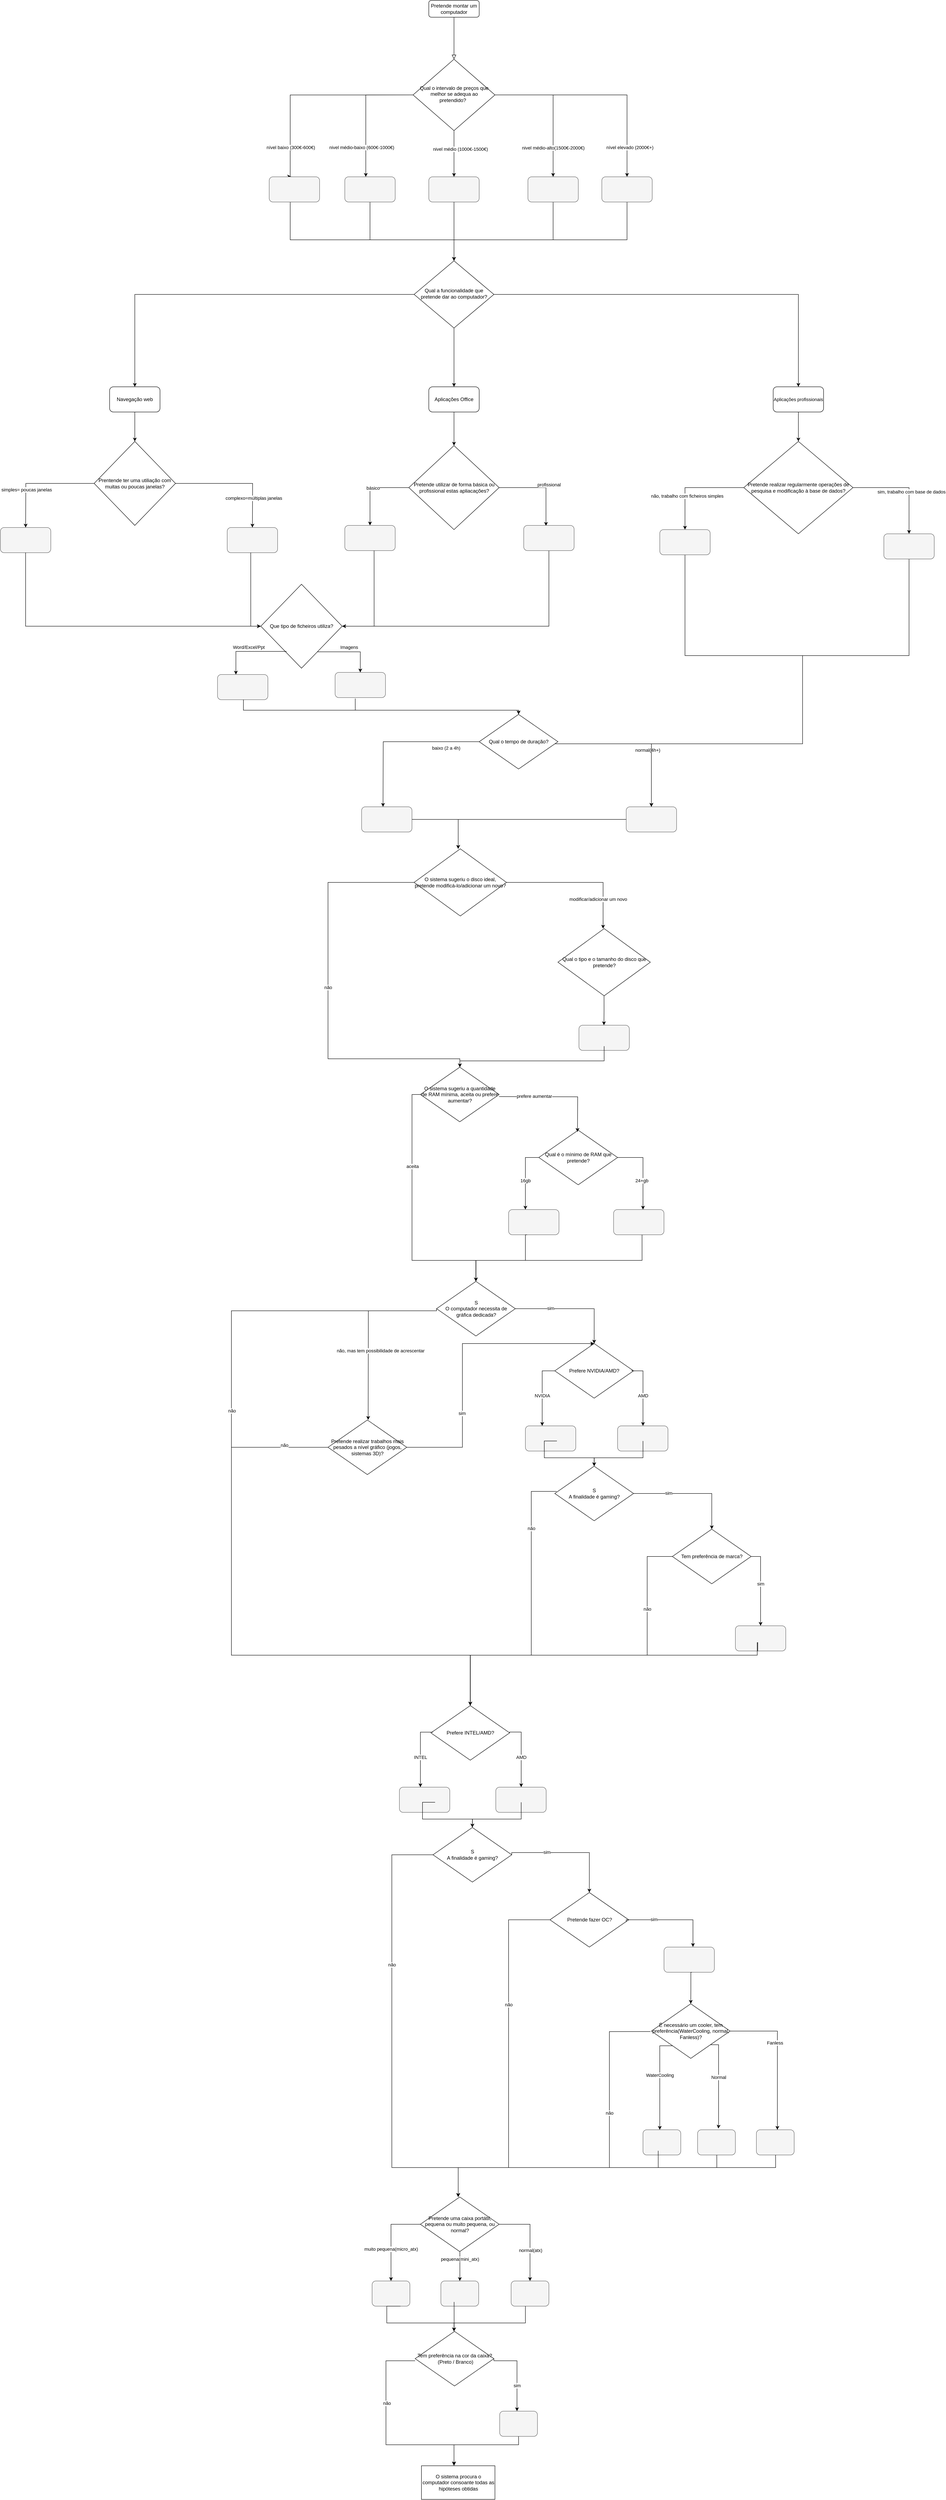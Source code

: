 <mxfile version="15.5.4" type="embed" pages="3"><diagram id="C5RBs43oDa-KdzZeNtuy" name="Common"><mxGraphModel dx="3398" dy="2172" grid="1" gridSize="10" guides="1" tooltips="1" connect="1" arrows="1" fold="1" page="1" pageScale="1" pageWidth="827" pageHeight="1169" math="0" shadow="0"><root><mxCell id="WIyWlLk6GJQsqaUBKTNV-0"/><mxCell id="WIyWlLk6GJQsqaUBKTNV-1" parent="WIyWlLk6GJQsqaUBKTNV-0"/><mxCell id="WIyWlLk6GJQsqaUBKTNV-2" value="" style="rounded=0;html=1;jettySize=auto;orthogonalLoop=1;fontSize=11;endArrow=block;endFill=0;endSize=8;strokeWidth=1;shadow=0;labelBackgroundColor=none;edgeStyle=orthogonalEdgeStyle;" parent="WIyWlLk6GJQsqaUBKTNV-1" source="WIyWlLk6GJQsqaUBKTNV-3" edge="1"><mxGeometry relative="1" as="geometry"><mxPoint y="-440" as="targetPoint"/></mxGeometry></mxCell><mxCell id="WIyWlLk6GJQsqaUBKTNV-3" value="Pretende montar um computador&lt;br&gt;" style="rounded=1;whiteSpace=wrap;html=1;fontSize=12;glass=0;strokeWidth=1;shadow=0;" parent="WIyWlLk6GJQsqaUBKTNV-1" vertex="1"><mxGeometry x="-60" y="-580" width="120" height="40" as="geometry"/></mxCell><mxCell id="u-Qdk7PA7i_6lC7Le9-R-16" style="edgeStyle=orthogonalEdgeStyle;rounded=0;orthogonalLoop=1;jettySize=auto;html=1;entryX=0.5;entryY=0;entryDx=0;entryDy=0;" parent="WIyWlLk6GJQsqaUBKTNV-1" source="WIyWlLk6GJQsqaUBKTNV-6" target="u-Qdk7PA7i_6lC7Le9-R-1" edge="1"><mxGeometry relative="1" as="geometry"><mxPoint x="120" y="370" as="targetPoint"/></mxGeometry></mxCell><mxCell id="u-Qdk7PA7i_6lC7Le9-R-28" style="edgeStyle=orthogonalEdgeStyle;rounded=0;orthogonalLoop=1;jettySize=auto;html=1;entryX=0.5;entryY=0;entryDx=0;entryDy=0;" parent="WIyWlLk6GJQsqaUBKTNV-1" source="WIyWlLk6GJQsqaUBKTNV-6" target="u-Qdk7PA7i_6lC7Le9-R-29" edge="1"><mxGeometry relative="1" as="geometry"><mxPoint y="390" as="targetPoint"/></mxGeometry></mxCell><mxCell id="u-Qdk7PA7i_6lC7Le9-R-41" style="edgeStyle=orthogonalEdgeStyle;rounded=0;orthogonalLoop=1;jettySize=auto;html=1;entryX=0.5;entryY=0;entryDx=0;entryDy=0;" parent="WIyWlLk6GJQsqaUBKTNV-1" source="WIyWlLk6GJQsqaUBKTNV-6" target="u-Qdk7PA7i_6lC7Le9-R-50" edge="1"><mxGeometry relative="1" as="geometry"><mxPoint x="810" y="440" as="targetPoint"/></mxGeometry></mxCell><mxCell id="WIyWlLk6GJQsqaUBKTNV-6" value="Qual a funcionalidade que pretende dar ao computador?" style="rhombus;whiteSpace=wrap;html=1;shadow=0;fontFamily=Helvetica;fontSize=12;align=center;strokeWidth=1;spacing=6;spacingTop=-4;" parent="WIyWlLk6GJQsqaUBKTNV-1" vertex="1"><mxGeometry x="-95" y="40" width="190" height="160" as="geometry"/></mxCell><mxCell id="u-Qdk7PA7i_6lC7Le9-R-0" style="edgeStyle=orthogonalEdgeStyle;rounded=0;orthogonalLoop=1;jettySize=auto;html=1;" parent="WIyWlLk6GJQsqaUBKTNV-1" source="u-Qdk7PA7i_6lC7Le9-R-1" target="u-Qdk7PA7i_6lC7Le9-R-6" edge="1"><mxGeometry relative="1" as="geometry"><Array as="points"/></mxGeometry></mxCell><mxCell id="u-Qdk7PA7i_6lC7Le9-R-1" value="Navegação web" style="rounded=1;whiteSpace=wrap;html=1;" parent="WIyWlLk6GJQsqaUBKTNV-1" vertex="1"><mxGeometry x="-820" y="340" width="120" height="60" as="geometry"/></mxCell><mxCell id="u-Qdk7PA7i_6lC7Le9-R-2" style="edgeStyle=orthogonalEdgeStyle;rounded=0;orthogonalLoop=1;jettySize=auto;html=1;" parent="WIyWlLk6GJQsqaUBKTNV-1" source="u-Qdk7PA7i_6lC7Le9-R-6" edge="1"><mxGeometry relative="1" as="geometry"><mxPoint x="-1020" y="675" as="targetPoint"/></mxGeometry></mxCell><mxCell id="u-Qdk7PA7i_6lC7Le9-R-3" value="simples= poucas janelas" style="edgeLabel;html=1;align=center;verticalAlign=middle;resizable=0;points=[];" parent="u-Qdk7PA7i_6lC7Le9-R-2" vertex="1" connectable="0"><mxGeometry x="0.203" y="-2" relative="1" as="geometry"><mxPoint y="17" as="offset"/></mxGeometry></mxCell><mxCell id="u-Qdk7PA7i_6lC7Le9-R-4" style="edgeStyle=orthogonalEdgeStyle;rounded=0;orthogonalLoop=1;jettySize=auto;html=1;" parent="WIyWlLk6GJQsqaUBKTNV-1" source="u-Qdk7PA7i_6lC7Le9-R-6" edge="1"><mxGeometry relative="1" as="geometry"><mxPoint x="-480" y="675" as="targetPoint"/></mxGeometry></mxCell><mxCell id="u-Qdk7PA7i_6lC7Le9-R-5" value="complexo=múltiplas janelas" style="edgeLabel;html=1;align=center;verticalAlign=middle;resizable=0;points=[];" parent="u-Qdk7PA7i_6lC7Le9-R-4" vertex="1" connectable="0"><mxGeometry x="-0.126" y="-1" relative="1" as="geometry"><mxPoint x="60" y="34" as="offset"/></mxGeometry></mxCell><mxCell id="u-Qdk7PA7i_6lC7Le9-R-6" value="Prentende ter uma utiliação com muitas ou poucas janelas?" style="rhombus;whiteSpace=wrap;html=1;" parent="WIyWlLk6GJQsqaUBKTNV-1" vertex="1"><mxGeometry x="-856.87" y="470" width="193.75" height="200" as="geometry"/></mxCell><mxCell id="u-Qdk7PA7i_6lC7Le9-R-8" value="" style="rounded=1;whiteSpace=wrap;html=1;fillColor=#f5f5f5;strokeColor=#666666;fontColor=#333333;" parent="WIyWlLk6GJQsqaUBKTNV-1" vertex="1"><mxGeometry x="-1080" y="675" width="120" height="60" as="geometry"/></mxCell><mxCell id="u-Qdk7PA7i_6lC7Le9-R-11" style="edgeStyle=orthogonalEdgeStyle;rounded=0;orthogonalLoop=1;jettySize=auto;html=1;" parent="WIyWlLk6GJQsqaUBKTNV-1" source="u-Qdk7PA7i_6lC7Le9-R-15" edge="1"><mxGeometry relative="1" as="geometry"><mxPoint x="-169" y="1340" as="targetPoint"/></mxGeometry></mxCell><mxCell id="u-Qdk7PA7i_6lC7Le9-R-12" value="baixo (2 a 4h)" style="edgeLabel;html=1;align=center;verticalAlign=middle;resizable=0;points=[];" parent="u-Qdk7PA7i_6lC7Le9-R-11" vertex="1" connectable="0"><mxGeometry x="0.268" y="-1" relative="1" as="geometry"><mxPoint x="150" as="offset"/></mxGeometry></mxCell><mxCell id="u-Qdk7PA7i_6lC7Le9-R-13" style="edgeStyle=orthogonalEdgeStyle;rounded=0;orthogonalLoop=1;jettySize=auto;html=1;entryX=0.5;entryY=0;entryDx=0;entryDy=0;" parent="WIyWlLk6GJQsqaUBKTNV-1" source="u-Qdk7PA7i_6lC7Le9-R-15" target="u-Qdk7PA7i_6lC7Le9-R-18" edge="1"><mxGeometry relative="1" as="geometry"><mxPoint x="471" y="1330" as="targetPoint"/><Array as="points"><mxPoint x="470" y="1190"/></Array></mxGeometry></mxCell><mxCell id="u-Qdk7PA7i_6lC7Le9-R-14" value="normal(4h+)" style="edgeLabel;html=1;align=center;verticalAlign=middle;resizable=0;points=[];" parent="u-Qdk7PA7i_6lC7Le9-R-13" vertex="1" connectable="0"><mxGeometry x="-0.181" relative="1" as="geometry"><mxPoint x="65" y="15" as="offset"/></mxGeometry></mxCell><mxCell id="u-Qdk7PA7i_6lC7Le9-R-15" value="Qual o tempo de duração?" style="rhombus;whiteSpace=wrap;html=1;" parent="WIyWlLk6GJQsqaUBKTNV-1" vertex="1"><mxGeometry x="60" y="1120" width="187.5" height="130" as="geometry"/></mxCell><mxCell id="u-Qdk7PA7i_6lC7Le9-R-17" value="" style="rounded=1;whiteSpace=wrap;html=1;fillColor=#f5f5f5;strokeColor=#666666;fontColor=#333333;" parent="WIyWlLk6GJQsqaUBKTNV-1" vertex="1"><mxGeometry x="-220" y="1340" width="120" height="60" as="geometry"/></mxCell><mxCell id="u-Qdk7PA7i_6lC7Le9-R-18" value="" style="rounded=1;whiteSpace=wrap;html=1;fillColor=#f5f5f5;fontColor=#333333;strokeColor=#666666;" parent="WIyWlLk6GJQsqaUBKTNV-1" vertex="1"><mxGeometry x="410" y="1340" width="120" height="60" as="geometry"/></mxCell><mxCell id="u-Qdk7PA7i_6lC7Le9-R-21" style="edgeStyle=orthogonalEdgeStyle;rounded=0;orthogonalLoop=1;jettySize=auto;html=1;" parent="WIyWlLk6GJQsqaUBKTNV-1" source="u-Qdk7PA7i_6lC7Le9-R-23" target="u-Qdk7PA7i_6lC7Le9-R-25" edge="1"><mxGeometry relative="1" as="geometry"><mxPoint x="617" y="2210" as="targetPoint"/><Array as="points"><mxPoint x="170" y="2175"/></Array></mxGeometry></mxCell><mxCell id="u-Qdk7PA7i_6lC7Le9-R-22" value="16gb" style="edgeLabel;html=1;align=center;verticalAlign=middle;resizable=0;points=[];" parent="u-Qdk7PA7i_6lC7Le9-R-21" vertex="1" connectable="0"><mxGeometry x="-0.181" relative="1" as="geometry"><mxPoint y="23" as="offset"/></mxGeometry></mxCell><mxCell id="u-Qdk7PA7i_6lC7Le9-R-66" style="edgeStyle=orthogonalEdgeStyle;rounded=0;orthogonalLoop=1;jettySize=auto;html=1;" parent="WIyWlLk6GJQsqaUBKTNV-1" source="u-Qdk7PA7i_6lC7Le9-R-23" target="u-Qdk7PA7i_6lC7Le9-R-67" edge="1"><mxGeometry relative="1" as="geometry"><mxPoint x="576" y="2259" as="targetPoint"/><Array as="points"><mxPoint x="450" y="2175"/></Array></mxGeometry></mxCell><mxCell id="u-Qdk7PA7i_6lC7Le9-R-68" value="24+gb" style="edgeLabel;html=1;align=center;verticalAlign=middle;resizable=0;points=[];" parent="u-Qdk7PA7i_6lC7Le9-R-66" vertex="1" connectable="0"><mxGeometry x="-0.383" y="1" relative="1" as="geometry"><mxPoint y="56" as="offset"/></mxGeometry></mxCell><mxCell id="u-Qdk7PA7i_6lC7Le9-R-23" value="Qual é o mínimo de RAM que pretende?" style="rhombus;whiteSpace=wrap;html=1;" parent="WIyWlLk6GJQsqaUBKTNV-1" vertex="1"><mxGeometry x="202" y="2110" width="187.5" height="130" as="geometry"/></mxCell><mxCell id="u-Qdk7PA7i_6lC7Le9-R-25" value="" style="rounded=1;whiteSpace=wrap;html=1;fillColor=#f5f5f5;fontColor=#333333;strokeColor=#666666;" parent="WIyWlLk6GJQsqaUBKTNV-1" vertex="1"><mxGeometry x="130" y="2299" width="120" height="60" as="geometry"/></mxCell><mxCell id="u-Qdk7PA7i_6lC7Le9-R-26" style="edgeStyle=orthogonalEdgeStyle;rounded=0;orthogonalLoop=1;jettySize=auto;html=1;entryX=0.477;entryY=0.002;entryDx=0;entryDy=0;entryPerimeter=0;" parent="WIyWlLk6GJQsqaUBKTNV-1" source="u-Qdk7PA7i_6lC7Le9-R-17" target="119" edge="1"><mxGeometry relative="1" as="geometry"><mxPoint y="1440" as="targetPoint"/><mxPoint x="-30" y="1371" as="sourcePoint"/><Array as="points"><mxPoint x="10" y="1370"/><mxPoint x="10" y="1440"/></Array></mxGeometry></mxCell><mxCell id="u-Qdk7PA7i_6lC7Le9-R-27" style="edgeStyle=orthogonalEdgeStyle;rounded=0;orthogonalLoop=1;jettySize=auto;html=1;" parent="WIyWlLk6GJQsqaUBKTNV-1" source="u-Qdk7PA7i_6lC7Le9-R-18" edge="1"><mxGeometry relative="1" as="geometry"><mxPoint x="10" y="1440" as="targetPoint"/><mxPoint x="380" y="1371" as="sourcePoint"/><Array as="points"><mxPoint x="10" y="1370"/></Array></mxGeometry></mxCell><mxCell id="u-Qdk7PA7i_6lC7Le9-R-32" style="edgeStyle=orthogonalEdgeStyle;rounded=0;orthogonalLoop=1;jettySize=auto;html=1;entryX=0.5;entryY=0;entryDx=0;entryDy=0;" parent="WIyWlLk6GJQsqaUBKTNV-1" source="u-Qdk7PA7i_6lC7Le9-R-29" target="u-Qdk7PA7i_6lC7Le9-R-34" edge="1"><mxGeometry relative="1" as="geometry"><mxPoint y="610" as="targetPoint"/></mxGeometry></mxCell><mxCell id="u-Qdk7PA7i_6lC7Le9-R-29" value="Aplicações Office" style="rounded=1;whiteSpace=wrap;html=1;" parent="WIyWlLk6GJQsqaUBKTNV-1" vertex="1"><mxGeometry x="-60" y="340" width="120" height="60" as="geometry"/></mxCell><mxCell id="u-Qdk7PA7i_6lC7Le9-R-10" value="" style="rounded=1;whiteSpace=wrap;html=1;fillColor=#f5f5f5;fontColor=#333333;strokeColor=#666666;" parent="WIyWlLk6GJQsqaUBKTNV-1" vertex="1"><mxGeometry x="-540" y="675" width="120" height="60" as="geometry"/></mxCell><mxCell id="u-Qdk7PA7i_6lC7Le9-R-35" style="edgeStyle=orthogonalEdgeStyle;rounded=0;orthogonalLoop=1;jettySize=auto;html=1;entryX=0.5;entryY=0;entryDx=0;entryDy=0;" parent="WIyWlLk6GJQsqaUBKTNV-1" source="u-Qdk7PA7i_6lC7Le9-R-34" target="u-Qdk7PA7i_6lC7Le9-R-39" edge="1"><mxGeometry relative="1" as="geometry"><mxPoint x="-200" y="700" as="targetPoint"/></mxGeometry></mxCell><mxCell id="u-Qdk7PA7i_6lC7Le9-R-37" value="básico" style="edgeLabel;html=1;align=center;verticalAlign=middle;resizable=0;points=[];" parent="u-Qdk7PA7i_6lC7Le9-R-35" vertex="1" connectable="0"><mxGeometry x="-0.056" y="1" relative="1" as="geometry"><mxPoint as="offset"/></mxGeometry></mxCell><mxCell id="u-Qdk7PA7i_6lC7Le9-R-36" style="edgeStyle=orthogonalEdgeStyle;rounded=0;orthogonalLoop=1;jettySize=auto;html=1;entryX=0.442;entryY=0.017;entryDx=0;entryDy=0;entryPerimeter=0;" parent="WIyWlLk6GJQsqaUBKTNV-1" source="u-Qdk7PA7i_6lC7Le9-R-34" target="u-Qdk7PA7i_6lC7Le9-R-40" edge="1"><mxGeometry relative="1" as="geometry"><mxPoint x="220" y="690" as="targetPoint"/></mxGeometry></mxCell><mxCell id="u-Qdk7PA7i_6lC7Le9-R-38" value="profissional" style="edgeLabel;html=1;align=center;verticalAlign=middle;resizable=0;points=[];" parent="u-Qdk7PA7i_6lC7Le9-R-36" vertex="1" connectable="0"><mxGeometry x="0.308" y="4" relative="1" as="geometry"><mxPoint x="3" y="-28" as="offset"/></mxGeometry></mxCell><mxCell id="u-Qdk7PA7i_6lC7Le9-R-34" value="Pretende utilizar de forma básica ou profissional estas apliacações?" style="rhombus;whiteSpace=wrap;html=1;" parent="WIyWlLk6GJQsqaUBKTNV-1" vertex="1"><mxGeometry x="-107.5" y="480" width="215" height="200" as="geometry"/></mxCell><mxCell id="u-Qdk7PA7i_6lC7Le9-R-39" value="" style="rounded=1;whiteSpace=wrap;html=1;fillColor=#f5f5f5;fontColor=#333333;strokeColor=#666666;" parent="WIyWlLk6GJQsqaUBKTNV-1" vertex="1"><mxGeometry x="-260" y="670" width="120" height="60" as="geometry"/></mxCell><mxCell id="u-Qdk7PA7i_6lC7Le9-R-59" style="edgeStyle=orthogonalEdgeStyle;rounded=0;orthogonalLoop=1;jettySize=auto;html=1;entryX=1;entryY=0.5;entryDx=0;entryDy=0;" parent="WIyWlLk6GJQsqaUBKTNV-1" source="u-Qdk7PA7i_6lC7Le9-R-40" target="141" edge="1"><mxGeometry relative="1" as="geometry"><Array as="points"><mxPoint x="226" y="910"/></Array></mxGeometry></mxCell><mxCell id="u-Qdk7PA7i_6lC7Le9-R-40" value="" style="rounded=1;whiteSpace=wrap;html=1;fillColor=#f5f5f5;fontColor=#333333;strokeColor=#666666;" parent="WIyWlLk6GJQsqaUBKTNV-1" vertex="1"><mxGeometry x="166" y="670" width="120" height="60" as="geometry"/></mxCell><mxCell id="u-Qdk7PA7i_6lC7Le9-R-46" style="edgeStyle=orthogonalEdgeStyle;rounded=0;orthogonalLoop=1;jettySize=auto;html=1;entryX=0.5;entryY=0;entryDx=0;entryDy=0;" parent="WIyWlLk6GJQsqaUBKTNV-1" source="u-Qdk7PA7i_6lC7Le9-R-43" target="u-Qdk7PA7i_6lC7Le9-R-48" edge="1"><mxGeometry relative="1" as="geometry"><mxPoint x="543.5" y="830" as="targetPoint"/></mxGeometry></mxCell><mxCell id="u-Qdk7PA7i_6lC7Le9-R-47" value="não, trabalho com ficheiros simples" style="edgeLabel;html=1;align=center;verticalAlign=middle;resizable=0;points=[];" parent="u-Qdk7PA7i_6lC7Le9-R-46" vertex="1" connectable="0"><mxGeometry x="0.176" y="-1" relative="1" as="geometry"><mxPoint x="6" y="19" as="offset"/></mxGeometry></mxCell><mxCell id="u-Qdk7PA7i_6lC7Le9-R-53" style="edgeStyle=orthogonalEdgeStyle;rounded=0;orthogonalLoop=1;jettySize=auto;html=1;entryX=0.5;entryY=0;entryDx=0;entryDy=0;" parent="WIyWlLk6GJQsqaUBKTNV-1" source="u-Qdk7PA7i_6lC7Le9-R-43" target="u-Qdk7PA7i_6lC7Le9-R-49" edge="1"><mxGeometry relative="1" as="geometry"/></mxCell><mxCell id="u-Qdk7PA7i_6lC7Le9-R-54" value="&lt;span style=&quot;color: rgba(0, 0, 0, 0); font-family: monospace; font-size: 0px; text-align: start; background-color: rgb(248, 249, 250);&quot;&gt;%3CmxGraphModel%3E%3Croot%3E%3CmxCell%20id%3D%220%22%2F%3E%3CmxCell%20id%3D%221%22%20parent%3D%220%22%2F%3E%3CmxCell%20id%3D%222%22%20value%3D%22sim%2C%20utilizar%20base%20de%20dados%22%20style%3D%22edgeLabel%3Bhtml%3D1%3Balign%3Dcenter%3BverticalAlign%3Dmiddle%3Bresizable%3D0%3Bpoints%3D%5B%5D%3B%22%20vertex%3D%221%22%20connectable%3D%220%22%20parent%3D%221%22%3E%3CmxGeometry%20x%3D%221116%22%20y%3D%22630%22%20as%3D%22geometry%22%2F%3E%3C%2FmxCell%3E%3C%2Froot%3E%3C%2FmxGraphModel%3Esim&lt;/span&gt;" style="edgeLabel;html=1;align=center;verticalAlign=middle;resizable=0;points=[];" parent="u-Qdk7PA7i_6lC7Le9-R-53" vertex="1" connectable="0"><mxGeometry x="-0.138" y="4" relative="1" as="geometry"><mxPoint as="offset"/></mxGeometry></mxCell><mxCell id="u-Qdk7PA7i_6lC7Le9-R-55" value="sim, trabalho com base de dados" style="edgeLabel;html=1;align=center;verticalAlign=middle;resizable=0;points=[];" parent="u-Qdk7PA7i_6lC7Le9-R-53" vertex="1" connectable="0"><mxGeometry x="-0.179" relative="1" as="geometry"><mxPoint x="39" y="10" as="offset"/></mxGeometry></mxCell><mxCell id="u-Qdk7PA7i_6lC7Le9-R-43" value="Pretende realizar regularmente operações de pesquisa e modificação à base de dados?" style="rhombus;whiteSpace=wrap;html=1;" parent="WIyWlLk6GJQsqaUBKTNV-1" vertex="1"><mxGeometry x="690" y="470" width="260" height="220" as="geometry"/></mxCell><mxCell id="u-Qdk7PA7i_6lC7Le9-R-64" style="edgeStyle=orthogonalEdgeStyle;rounded=0;orthogonalLoop=1;jettySize=auto;html=1;" parent="WIyWlLk6GJQsqaUBKTNV-1" source="u-Qdk7PA7i_6lC7Le9-R-48" edge="1"><mxGeometry relative="1" as="geometry"><mxPoint x="470" y="1340" as="targetPoint"/><Array as="points"><mxPoint x="550" y="980"/><mxPoint x="830" y="980"/><mxPoint x="830" y="1190"/></Array></mxGeometry></mxCell><mxCell id="u-Qdk7PA7i_6lC7Le9-R-48" value="" style="rounded=1;whiteSpace=wrap;html=1;fillColor=#f5f5f5;fontColor=#333333;strokeColor=#666666;" parent="WIyWlLk6GJQsqaUBKTNV-1" vertex="1"><mxGeometry x="490" y="680" width="120" height="60" as="geometry"/></mxCell><mxCell id="u-Qdk7PA7i_6lC7Le9-R-65" style="edgeStyle=orthogonalEdgeStyle;rounded=0;orthogonalLoop=1;jettySize=auto;html=1;" parent="WIyWlLk6GJQsqaUBKTNV-1" source="u-Qdk7PA7i_6lC7Le9-R-49" target="u-Qdk7PA7i_6lC7Le9-R-18" edge="1"><mxGeometry relative="1" as="geometry"><Array as="points"><mxPoint x="1083" y="980"/><mxPoint x="830" y="980"/><mxPoint x="830" y="1190"/><mxPoint x="470" y="1190"/></Array></mxGeometry></mxCell><mxCell id="u-Qdk7PA7i_6lC7Le9-R-49" value="" style="rounded=1;whiteSpace=wrap;html=1;fillColor=#f5f5f5;fontColor=#333333;strokeColor=#666666;" parent="WIyWlLk6GJQsqaUBKTNV-1" vertex="1"><mxGeometry x="1023.5" y="690" width="120" height="60" as="geometry"/></mxCell><mxCell id="u-Qdk7PA7i_6lC7Le9-R-51" style="edgeStyle=orthogonalEdgeStyle;rounded=0;orthogonalLoop=1;jettySize=auto;html=1;" parent="WIyWlLk6GJQsqaUBKTNV-1" source="u-Qdk7PA7i_6lC7Le9-R-50" target="u-Qdk7PA7i_6lC7Le9-R-43" edge="1"><mxGeometry relative="1" as="geometry"/></mxCell><mxCell id="u-Qdk7PA7i_6lC7Le9-R-50" value="&lt;span style=&quot;font-size: 11px; background-color: rgb(255, 255, 255);&quot;&gt;Aplicações profissionais&lt;/span&gt;" style="rounded=1;whiteSpace=wrap;html=1;" parent="WIyWlLk6GJQsqaUBKTNV-1" vertex="1"><mxGeometry x="760" y="340" width="120" height="60" as="geometry"/></mxCell><mxCell id="u-Qdk7PA7i_6lC7Le9-R-67" value="" style="rounded=1;whiteSpace=wrap;html=1;fillColor=#f5f5f5;fontColor=#333333;strokeColor=#666666;" parent="WIyWlLk6GJQsqaUBKTNV-1" vertex="1"><mxGeometry x="380" y="2299" width="120" height="60" as="geometry"/></mxCell><mxCell id="u-Qdk7PA7i_6lC7Le9-R-72" style="edgeStyle=orthogonalEdgeStyle;rounded=0;orthogonalLoop=1;jettySize=auto;html=1;entryX=0.434;entryY=-0.01;entryDx=0;entryDy=0;entryPerimeter=0;" parent="WIyWlLk6GJQsqaUBKTNV-1" target="u-Qdk7PA7i_6lC7Le9-R-75" edge="1"><mxGeometry relative="1" as="geometry"><mxPoint x="-350.07" y="-160" as="targetPoint"/><Array as="points"><mxPoint x="-390" y="-355"/><mxPoint x="-390" y="-161"/></Array><mxPoint x="-97.503" y="-354.941" as="sourcePoint"/></mxGeometry></mxCell><mxCell id="u-Qdk7PA7i_6lC7Le9-R-74" value="nível baixo (300€-600€)" style="edgeLabel;html=1;align=center;verticalAlign=middle;resizable=0;points=[];" parent="u-Qdk7PA7i_6lC7Le9-R-72" vertex="1" connectable="0"><mxGeometry x="0.034" relative="1" as="geometry"><mxPoint x="-39" y="125" as="offset"/></mxGeometry></mxCell><mxCell id="u-Qdk7PA7i_6lC7Le9-R-79" style="edgeStyle=orthogonalEdgeStyle;rounded=0;orthogonalLoop=1;jettySize=auto;html=1;" parent="WIyWlLk6GJQsqaUBKTNV-1" source="u-Qdk7PA7i_6lC7Le9-R-70" target="u-Qdk7PA7i_6lC7Le9-R-78" edge="1"><mxGeometry relative="1" as="geometry"><Array as="points"><mxPoint x="-210" y="-355"/><mxPoint x="-210" y="-130"/></Array></mxGeometry></mxCell><mxCell id="u-Qdk7PA7i_6lC7Le9-R-80" value="nivel médio-baixo (600€-1000€)" style="edgeLabel;html=1;align=center;verticalAlign=middle;resizable=0;points=[];" parent="u-Qdk7PA7i_6lC7Le9-R-79" vertex="1" connectable="0"><mxGeometry x="-0.199" relative="1" as="geometry"><mxPoint x="-10" y="114" as="offset"/></mxGeometry></mxCell><mxCell id="u-Qdk7PA7i_6lC7Le9-R-81" style="edgeStyle=orthogonalEdgeStyle;rounded=0;orthogonalLoop=1;jettySize=auto;html=1;entryX=0.5;entryY=0;entryDx=0;entryDy=0;" parent="WIyWlLk6GJQsqaUBKTNV-1" source="u-Qdk7PA7i_6lC7Le9-R-70" target="u-Qdk7PA7i_6lC7Le9-R-82" edge="1"><mxGeometry relative="1" as="geometry"><mxPoint x="260" y="-160.0" as="targetPoint"/><Array as="points"><mxPoint x="236" y="-355"/></Array></mxGeometry></mxCell><mxCell id="u-Qdk7PA7i_6lC7Le9-R-83" value="nivel médio-alto(1500€-2000€)" style="edgeLabel;html=1;align=center;verticalAlign=middle;resizable=0;points=[];" parent="u-Qdk7PA7i_6lC7Le9-R-81" vertex="1" connectable="0"><mxGeometry x="0.097" relative="1" as="geometry"><mxPoint y="81" as="offset"/></mxGeometry></mxCell><mxCell id="u-Qdk7PA7i_6lC7Le9-R-70" value="Qual o intervalo de preços que melhor se adequa ao pretendido?&amp;nbsp;&amp;nbsp;" style="rhombus;whiteSpace=wrap;html=1;shadow=0;fontFamily=Helvetica;fontSize=12;align=center;strokeWidth=1;spacing=6;spacingTop=-4;" parent="WIyWlLk6GJQsqaUBKTNV-1" vertex="1"><mxGeometry x="-97.5" y="-440" width="195" height="170" as="geometry"/></mxCell><mxCell id="u-Qdk7PA7i_6lC7Le9-R-85" style="edgeStyle=orthogonalEdgeStyle;rounded=0;orthogonalLoop=1;jettySize=auto;html=1;" parent="WIyWlLk6GJQsqaUBKTNV-1" source="u-Qdk7PA7i_6lC7Le9-R-75" target="WIyWlLk6GJQsqaUBKTNV-6" edge="1"><mxGeometry relative="1" as="geometry"><Array as="points"><mxPoint x="-390" y="-10"/><mxPoint y="-10"/></Array></mxGeometry></mxCell><mxCell id="u-Qdk7PA7i_6lC7Le9-R-75" value="" style="rounded=1;whiteSpace=wrap;html=1;fillColor=#f5f5f5;strokeColor=#666666;fontColor=#333333;" parent="WIyWlLk6GJQsqaUBKTNV-1" vertex="1"><mxGeometry x="-440" y="-160" width="120" height="60" as="geometry"/></mxCell><mxCell id="u-Qdk7PA7i_6lC7Le9-R-86" style="edgeStyle=orthogonalEdgeStyle;rounded=0;orthogonalLoop=1;jettySize=auto;html=1;entryX=0.5;entryY=0;entryDx=0;entryDy=0;" parent="WIyWlLk6GJQsqaUBKTNV-1" source="u-Qdk7PA7i_6lC7Le9-R-78" target="WIyWlLk6GJQsqaUBKTNV-6" edge="1"><mxGeometry relative="1" as="geometry"><Array as="points"><mxPoint x="-200" y="-10"/><mxPoint y="-10"/></Array></mxGeometry></mxCell><mxCell id="u-Qdk7PA7i_6lC7Le9-R-78" value="" style="rounded=1;whiteSpace=wrap;html=1;fillColor=#f5f5f5;strokeColor=#666666;fontColor=#333333;" parent="WIyWlLk6GJQsqaUBKTNV-1" vertex="1"><mxGeometry x="-260" y="-160" width="120" height="60" as="geometry"/></mxCell><mxCell id="u-Qdk7PA7i_6lC7Le9-R-87" style="edgeStyle=orthogonalEdgeStyle;rounded=0;orthogonalLoop=1;jettySize=auto;html=1;" parent="WIyWlLk6GJQsqaUBKTNV-1" source="u-Qdk7PA7i_6lC7Le9-R-82" edge="1"><mxGeometry relative="1" as="geometry"><mxPoint y="40.0" as="targetPoint"/><Array as="points"><mxPoint x="236" y="-10"/><mxPoint y="-10"/></Array></mxGeometry></mxCell><mxCell id="u-Qdk7PA7i_6lC7Le9-R-82" value="" style="rounded=1;whiteSpace=wrap;html=1;fillColor=#f5f5f5;strokeColor=#666666;fontColor=#333333;" parent="WIyWlLk6GJQsqaUBKTNV-1" vertex="1"><mxGeometry x="176" y="-160" width="120" height="60" as="geometry"/></mxCell><mxCell id="0" style="edgeStyle=orthogonalEdgeStyle;rounded=0;orthogonalLoop=1;jettySize=auto;html=1;" parent="WIyWlLk6GJQsqaUBKTNV-1" source="u-Qdk7PA7i_6lC7Le9-R-70" target="2" edge="1"><mxGeometry relative="1" as="geometry"><mxPoint x="67.466" y="-339.774" as="sourcePoint"/><Array as="points"><mxPoint y="-110"/></Array></mxGeometry></mxCell><mxCell id="1" value="nivel médio (1000€-1500€)" style="edgeLabel;html=1;align=center;verticalAlign=middle;resizable=0;points=[];" parent="0" vertex="1" connectable="0"><mxGeometry x="-0.199" relative="1" as="geometry"><mxPoint x="15" as="offset"/></mxGeometry></mxCell><mxCell id="2" value="" style="rounded=1;whiteSpace=wrap;html=1;fillColor=#f5f5f5;strokeColor=#666666;fontColor=#333333;" parent="WIyWlLk6GJQsqaUBKTNV-1" vertex="1"><mxGeometry x="-60" y="-160" width="120" height="60" as="geometry"/></mxCell><mxCell id="3" style="edgeStyle=orthogonalEdgeStyle;rounded=0;orthogonalLoop=1;jettySize=auto;html=1;entryX=0.5;entryY=0;entryDx=0;entryDy=0;exitX=0.5;exitY=1;exitDx=0;exitDy=0;" parent="WIyWlLk6GJQsqaUBKTNV-1" source="2" target="WIyWlLk6GJQsqaUBKTNV-6" edge="1"><mxGeometry relative="1" as="geometry"><mxPoint x="-190.034" y="-90" as="sourcePoint"/><mxPoint x="10" y="50" as="targetPoint"/><Array as="points"/></mxGeometry></mxCell><mxCell id="4" style="edgeStyle=orthogonalEdgeStyle;rounded=0;orthogonalLoop=1;jettySize=auto;html=1;entryX=0.5;entryY=0;entryDx=0;entryDy=0;exitX=1;exitY=0.5;exitDx=0;exitDy=0;" parent="WIyWlLk6GJQsqaUBKTNV-1" source="u-Qdk7PA7i_6lC7Le9-R-70" target="7" edge="1"><mxGeometry relative="1" as="geometry"><mxPoint x="436" y="-160.0" as="targetPoint"/><Array as="points"><mxPoint x="412" y="-355"/></Array><mxPoint x="273.5" y="-355" as="sourcePoint"/></mxGeometry></mxCell><mxCell id="5" value="nível elevado (2000€+)&amp;nbsp;" style="edgeLabel;html=1;align=center;verticalAlign=middle;resizable=0;points=[];" parent="4" vertex="1" connectable="0"><mxGeometry x="0.097" relative="1" as="geometry"><mxPoint x="43" y="125" as="offset"/></mxGeometry></mxCell><mxCell id="6" style="edgeStyle=orthogonalEdgeStyle;rounded=0;orthogonalLoop=1;jettySize=auto;html=1;" parent="WIyWlLk6GJQsqaUBKTNV-1" source="7" edge="1"><mxGeometry relative="1" as="geometry"><mxPoint y="40" as="targetPoint"/><Array as="points"><mxPoint x="412" y="-10"/><mxPoint y="-10"/><mxPoint y="40"/></Array></mxGeometry></mxCell><mxCell id="7" value="" style="rounded=1;whiteSpace=wrap;html=1;fillColor=#f5f5f5;strokeColor=#666666;fontColor=#333333;" parent="WIyWlLk6GJQsqaUBKTNV-1" vertex="1"><mxGeometry x="352" y="-160" width="120" height="60" as="geometry"/></mxCell><mxCell id="9" value="O sistema sugeriu a quantidade de RAM mínima, aceita ou prefere aumentar?" style="rhombus;whiteSpace=wrap;html=1;" parent="WIyWlLk6GJQsqaUBKTNV-1" vertex="1"><mxGeometry x="-80" y="1960" width="187.5" height="130" as="geometry"/></mxCell><mxCell id="11" style="edgeStyle=orthogonalEdgeStyle;rounded=0;orthogonalLoop=1;jettySize=auto;html=1;" parent="WIyWlLk6GJQsqaUBKTNV-1" edge="1"><mxGeometry relative="1" as="geometry"><mxPoint x="294" y="2114" as="targetPoint"/><mxPoint x="107.5" y="2030" as="sourcePoint"/></mxGeometry></mxCell><mxCell id="12" value="prefere aumentar" style="edgeLabel;html=1;align=center;verticalAlign=middle;resizable=0;points=[];" parent="11" vertex="1" connectable="0"><mxGeometry x="-0.383" y="1" relative="1" as="geometry"><mxPoint as="offset"/></mxGeometry></mxCell><mxCell id="13" style="edgeStyle=orthogonalEdgeStyle;rounded=0;orthogonalLoop=1;jettySize=auto;html=1;entryX=0.5;entryY=0;entryDx=0;entryDy=0;" parent="WIyWlLk6GJQsqaUBKTNV-1" source="9" target="15" edge="1"><mxGeometry relative="1" as="geometry"><mxPoint x="-100" y="2500" as="targetPoint"/><mxPoint x="-100" y="2080" as="sourcePoint"/><Array as="points"><mxPoint x="-100" y="2025"/><mxPoint x="-100" y="2420"/><mxPoint x="52" y="2420"/></Array></mxGeometry></mxCell><mxCell id="14" value="aceita" style="edgeLabel;html=1;align=center;verticalAlign=middle;resizable=0;points=[];" parent="13" vertex="1" connectable="0"><mxGeometry x="-0.383" y="1" relative="1" as="geometry"><mxPoint as="offset"/></mxGeometry></mxCell><mxCell id="15" value="S&lt;br&gt;O computador necessita de gráfica dedicada?" style="rhombus;whiteSpace=wrap;html=1;" parent="WIyWlLk6GJQsqaUBKTNV-1" vertex="1"><mxGeometry x="-41.5" y="2470" width="187.5" height="130" as="geometry"/></mxCell><mxCell id="17" style="edgeStyle=orthogonalEdgeStyle;rounded=0;orthogonalLoop=1;jettySize=auto;html=1;entryX=0.5;entryY=0;entryDx=0;entryDy=0;" parent="WIyWlLk6GJQsqaUBKTNV-1" target="15" edge="1"><mxGeometry relative="1" as="geometry"><mxPoint x="174" y="2483" as="targetPoint"/><mxPoint x="174" y="2359" as="sourcePoint"/><Array as="points"><mxPoint x="170" y="2359"/><mxPoint x="170" y="2420"/><mxPoint x="52" y="2420"/></Array></mxGeometry></mxCell><mxCell id="19" style="edgeStyle=orthogonalEdgeStyle;rounded=0;orthogonalLoop=1;jettySize=auto;html=1;entryX=0.5;entryY=0;entryDx=0;entryDy=0;" parent="WIyWlLk6GJQsqaUBKTNV-1" target="15" edge="1"><mxGeometry relative="1" as="geometry"><mxPoint x="80" y="2479" as="targetPoint"/><mxPoint x="447.75" y="2359" as="sourcePoint"/><Array as="points"><mxPoint x="448" y="2420"/><mxPoint x="52" y="2420"/><mxPoint x="52" y="2470"/></Array></mxGeometry></mxCell><mxCell id="20" style="edgeStyle=orthogonalEdgeStyle;rounded=0;orthogonalLoop=1;jettySize=auto;html=1;exitX=1;exitY=0.5;exitDx=0;exitDy=0;entryX=0.5;entryY=0;entryDx=0;entryDy=0;" parent="WIyWlLk6GJQsqaUBKTNV-1" source="15" target="34" edge="1"><mxGeometry relative="1" as="geometry"><mxPoint x="333" y="2614" as="targetPoint"/><mxPoint x="146" y="2530.03" as="sourcePoint"/></mxGeometry></mxCell><mxCell id="21" value="sim" style="edgeLabel;html=1;align=center;verticalAlign=middle;resizable=0;points=[];" parent="20" vertex="1" connectable="0"><mxGeometry x="-0.383" y="1" relative="1" as="geometry"><mxPoint as="offset"/></mxGeometry></mxCell><mxCell id="22" style="edgeStyle=orthogonalEdgeStyle;rounded=0;orthogonalLoop=1;jettySize=auto;html=1;exitX=0;exitY=0.5;exitDx=0;exitDy=0;entryX=0.51;entryY=-0.002;entryDx=0;entryDy=0;entryPerimeter=0;" parent="WIyWlLk6GJQsqaUBKTNV-1" source="15" target="24" edge="1"><mxGeometry relative="1" as="geometry"><mxPoint x="-210" y="2600" as="targetPoint"/><mxPoint x="156" y="2545.0" as="sourcePoint"/><Array as="points"><mxPoint x="-42" y="2540"/><mxPoint x="-204" y="2540"/><mxPoint x="-204" y="2590"/><mxPoint x="-204" y="2590"/></Array></mxGeometry></mxCell><mxCell id="23" value="não, mas tem possibilidade de acrescentar" style="edgeLabel;html=1;align=center;verticalAlign=middle;resizable=0;points=[];" parent="22" vertex="1" connectable="0"><mxGeometry x="-0.383" y="1" relative="1" as="geometry"><mxPoint x="-7" y="94" as="offset"/></mxGeometry></mxCell><mxCell id="24" value="Pretende realizar trabalhos mais pesados a nível gráfico (jogos, sistemas 3D)?" style="rhombus;whiteSpace=wrap;html=1;" parent="WIyWlLk6GJQsqaUBKTNV-1" vertex="1"><mxGeometry x="-300" y="2800" width="187.5" height="130" as="geometry"/></mxCell><mxCell id="28" style="edgeStyle=orthogonalEdgeStyle;rounded=0;orthogonalLoop=1;jettySize=auto;html=1;entryX=0.5;entryY=0;entryDx=0;entryDy=0;" parent="WIyWlLk6GJQsqaUBKTNV-1" target="62" edge="1"><mxGeometry relative="1" as="geometry"><mxPoint x="-530" y="3180" as="targetPoint"/><mxPoint x="-200" y="2540" as="sourcePoint"/><Array as="points"><mxPoint x="-530" y="2540"/><mxPoint x="-530" y="3360"/><mxPoint x="39" y="3360"/></Array></mxGeometry></mxCell><mxCell id="29" value="não" style="edgeLabel;html=1;align=center;verticalAlign=middle;resizable=0;points=[];" parent="28" vertex="1" connectable="0"><mxGeometry x="-0.383" y="1" relative="1" as="geometry"><mxPoint as="offset"/></mxGeometry></mxCell><mxCell id="32" value="" style="endArrow=none;html=1;rounded=0;entryX=0;entryY=0.5;entryDx=0;entryDy=0;" parent="WIyWlLk6GJQsqaUBKTNV-1" target="24" edge="1"><mxGeometry width="50" height="50" relative="1" as="geometry"><mxPoint x="-530" y="2865" as="sourcePoint"/><mxPoint x="-300" y="3000" as="targetPoint"/></mxGeometry></mxCell><mxCell id="33" value="não" style="edgeLabel;html=1;align=center;verticalAlign=middle;resizable=0;points=[];" parent="32" vertex="1" connectable="0"><mxGeometry x="0.095" y="3" relative="1" as="geometry"><mxPoint y="-2" as="offset"/></mxGeometry></mxCell><mxCell id="34" value="Prefere NVIDIA/AMD?" style="rhombus;whiteSpace=wrap;html=1;" parent="WIyWlLk6GJQsqaUBKTNV-1" vertex="1"><mxGeometry x="240" y="2618" width="187.5" height="130" as="geometry"/></mxCell><mxCell id="35" style="edgeStyle=orthogonalEdgeStyle;rounded=0;orthogonalLoop=1;jettySize=auto;html=1;exitX=1;exitY=0.5;exitDx=0;exitDy=0;entryX=0.5;entryY=0;entryDx=0;entryDy=0;" parent="WIyWlLk6GJQsqaUBKTNV-1" source="24" target="34" edge="1"><mxGeometry relative="1" as="geometry"><mxPoint x="342.5" y="2624.03" as="targetPoint"/><mxPoint x="156" y="2545" as="sourcePoint"/><Array as="points"><mxPoint x="20" y="2865"/><mxPoint x="20" y="2618"/></Array></mxGeometry></mxCell><mxCell id="36" value="sim" style="edgeLabel;html=1;align=center;verticalAlign=middle;resizable=0;points=[];" parent="35" vertex="1" connectable="0"><mxGeometry x="-0.383" y="1" relative="1" as="geometry"><mxPoint as="offset"/></mxGeometry></mxCell><mxCell id="37" style="edgeStyle=orthogonalEdgeStyle;rounded=0;orthogonalLoop=1;jettySize=auto;html=1;exitX=0;exitY=0.5;exitDx=0;exitDy=0;" parent="WIyWlLk6GJQsqaUBKTNV-1" source="34" target="39" edge="1"><mxGeometry relative="1" as="geometry"><mxPoint x="657" y="2725" as="targetPoint"/><mxPoint x="242" y="2690" as="sourcePoint"/><Array as="points"><mxPoint x="210" y="2683"/></Array></mxGeometry></mxCell><mxCell id="38" value="NVIDIA" style="edgeLabel;html=1;align=center;verticalAlign=middle;resizable=0;points=[];" parent="37" vertex="1" connectable="0"><mxGeometry x="-0.181" relative="1" as="geometry"><mxPoint y="23" as="offset"/></mxGeometry></mxCell><mxCell id="39" value="" style="rounded=1;whiteSpace=wrap;html=1;fillColor=#f5f5f5;fontColor=#333333;strokeColor=#666666;" parent="WIyWlLk6GJQsqaUBKTNV-1" vertex="1"><mxGeometry x="170" y="2814" width="120" height="60" as="geometry"/></mxCell><mxCell id="40" style="edgeStyle=orthogonalEdgeStyle;rounded=0;orthogonalLoop=1;jettySize=auto;html=1;exitX=0.98;exitY=0.475;exitDx=0;exitDy=0;exitPerimeter=0;" parent="WIyWlLk6GJQsqaUBKTNV-1" source="34" target="42" edge="1"><mxGeometry relative="1" as="geometry"><mxPoint x="967" y="2725" as="targetPoint"/><mxPoint x="550.0" y="2683" as="sourcePoint"/><Array as="points"><mxPoint x="424" y="2683"/><mxPoint x="450" y="2683"/><mxPoint x="450" y="2844"/></Array></mxGeometry></mxCell><mxCell id="41" value="AMD" style="edgeLabel;html=1;align=center;verticalAlign=middle;resizable=0;points=[];" parent="40" vertex="1" connectable="0"><mxGeometry x="-0.181" relative="1" as="geometry"><mxPoint y="23" as="offset"/></mxGeometry></mxCell><mxCell id="42" value="" style="rounded=1;whiteSpace=wrap;html=1;fillColor=#f5f5f5;fontColor=#333333;strokeColor=#666666;" parent="WIyWlLk6GJQsqaUBKTNV-1" vertex="1"><mxGeometry x="389.5" y="2814" width="120" height="60" as="geometry"/></mxCell><mxCell id="46" value="S&lt;br&gt;A finalidade é gaming?" style="rhombus;whiteSpace=wrap;html=1;" parent="WIyWlLk6GJQsqaUBKTNV-1" vertex="1"><mxGeometry x="240" y="2910" width="187.5" height="130" as="geometry"/></mxCell><mxCell id="47" style="edgeStyle=orthogonalEdgeStyle;rounded=0;orthogonalLoop=1;jettySize=auto;html=1;exitX=0;exitY=0.5;exitDx=0;exitDy=0;entryX=0.5;entryY=0;entryDx=0;entryDy=0;" parent="WIyWlLk6GJQsqaUBKTNV-1" target="46" edge="1"><mxGeometry relative="1" as="geometry"><mxPoint x="215" y="2981" as="targetPoint"/><mxPoint x="245" y="2850" as="sourcePoint"/><Array as="points"><mxPoint x="215" y="2850"/><mxPoint x="215" y="2890"/><mxPoint x="334" y="2890"/></Array></mxGeometry></mxCell><mxCell id="49" style="edgeStyle=orthogonalEdgeStyle;rounded=0;orthogonalLoop=1;jettySize=auto;html=1;exitX=0;exitY=0.5;exitDx=0;exitDy=0;entryX=0.5;entryY=0;entryDx=0;entryDy=0;" parent="WIyWlLk6GJQsqaUBKTNV-1" target="46" edge="1"><mxGeometry relative="1" as="geometry"><mxPoint x="538.75" y="2910" as="targetPoint"/><mxPoint x="450" y="2850" as="sourcePoint"/><Array as="points"><mxPoint x="450" y="2890"/><mxPoint x="334" y="2890"/></Array></mxGeometry></mxCell><mxCell id="50" style="edgeStyle=orthogonalEdgeStyle;rounded=0;orthogonalLoop=1;jettySize=auto;html=1;exitX=1;exitY=0.5;exitDx=0;exitDy=0;entryX=0.5;entryY=0;entryDx=0;entryDy=0;" parent="WIyWlLk6GJQsqaUBKTNV-1" source="46" target="52" edge="1"><mxGeometry relative="1" as="geometry"><mxPoint x="615.25" y="3053" as="targetPoint"/><mxPoint x="427.5" y="2970" as="sourcePoint"/></mxGeometry></mxCell><mxCell id="51" value="sim" style="edgeLabel;html=1;align=center;verticalAlign=middle;resizable=0;points=[];" parent="50" vertex="1" connectable="0"><mxGeometry x="-0.383" y="1" relative="1" as="geometry"><mxPoint as="offset"/></mxGeometry></mxCell><mxCell id="52" value="Tem preferência de marca?" style="rhombus;whiteSpace=wrap;html=1;" parent="WIyWlLk6GJQsqaUBKTNV-1" vertex="1"><mxGeometry x="520" y="3060" width="187.5" height="130" as="geometry"/></mxCell><mxCell id="53" style="edgeStyle=orthogonalEdgeStyle;rounded=0;orthogonalLoop=1;jettySize=auto;html=1;exitX=0;exitY=0.5;exitDx=0;exitDy=0;entryX=0.5;entryY=0;entryDx=0;entryDy=0;" parent="WIyWlLk6GJQsqaUBKTNV-1" source="52" target="62" edge="1"><mxGeometry relative="1" as="geometry"><mxPoint x="460" y="3360" as="targetPoint"/><mxPoint x="306.82" y="3160" as="sourcePoint"/><Array as="points"><mxPoint x="460" y="3125"/><mxPoint x="460" y="3360"/><mxPoint x="39" y="3360"/></Array></mxGeometry></mxCell><mxCell id="54" value="não" style="edgeLabel;html=1;align=center;verticalAlign=middle;resizable=0;points=[];" parent="53" vertex="1" connectable="0"><mxGeometry x="-0.383" y="1" relative="1" as="geometry"><mxPoint x="-1" y="-73" as="offset"/></mxGeometry></mxCell><mxCell id="55" style="edgeStyle=orthogonalEdgeStyle;rounded=0;orthogonalLoop=1;jettySize=auto;html=1;exitX=1;exitY=0.5;exitDx=0;exitDy=0;" parent="WIyWlLk6GJQsqaUBKTNV-1" source="52" edge="1"><mxGeometry relative="1" as="geometry"><mxPoint x="730" y="3290" as="targetPoint"/><mxPoint x="790" y="3140" as="sourcePoint"/><Array as="points"><mxPoint x="730" y="3125"/></Array></mxGeometry></mxCell><mxCell id="56" value="sim" style="edgeLabel;html=1;align=center;verticalAlign=middle;resizable=0;points=[];" parent="55" vertex="1" connectable="0"><mxGeometry x="-0.383" y="1" relative="1" as="geometry"><mxPoint x="-1" y="29" as="offset"/></mxGeometry></mxCell><mxCell id="57" value="" style="rounded=1;whiteSpace=wrap;html=1;fillColor=#f5f5f5;fontColor=#333333;strokeColor=#666666;" parent="WIyWlLk6GJQsqaUBKTNV-1" vertex="1"><mxGeometry x="670" y="3290" width="120" height="60" as="geometry"/></mxCell><mxCell id="60" style="edgeStyle=orthogonalEdgeStyle;rounded=0;orthogonalLoop=1;jettySize=auto;html=1;exitX=0.444;exitY=1.005;exitDx=0;exitDy=0;exitPerimeter=0;entryX=0.5;entryY=0;entryDx=0;entryDy=0;" parent="WIyWlLk6GJQsqaUBKTNV-1" source="57" target="62" edge="1"><mxGeometry relative="1" as="geometry"><mxPoint x="40" y="3430" as="targetPoint"/><mxPoint x="700" y="3330" as="sourcePoint"/><Array as="points"><mxPoint x="723" y="3330"/><mxPoint x="722" y="3330"/><mxPoint x="722" y="3360"/><mxPoint x="39" y="3360"/></Array></mxGeometry></mxCell><mxCell id="62" value="Prefere INTEL/AMD?" style="rhombus;whiteSpace=wrap;html=1;" parent="WIyWlLk6GJQsqaUBKTNV-1" vertex="1"><mxGeometry x="-55" y="3480" width="187.5" height="130" as="geometry"/></mxCell><mxCell id="63" style="edgeStyle=orthogonalEdgeStyle;rounded=0;orthogonalLoop=1;jettySize=auto;html=1;exitX=0;exitY=0.5;exitDx=0;exitDy=0;entryX=0.5;entryY=0;entryDx=0;entryDy=0;" parent="WIyWlLk6GJQsqaUBKTNV-1" target="62" edge="1"><mxGeometry relative="1" as="geometry"><mxPoint x="-236.82" y="3325.0" as="targetPoint"/><mxPoint x="244.43" y="2970" as="sourcePoint"/><Array as="points"><mxPoint x="184" y="2970"/><mxPoint x="184" y="3360"/><mxPoint x="39" y="3360"/></Array></mxGeometry></mxCell><mxCell id="64" value="não" style="edgeLabel;html=1;align=center;verticalAlign=middle;resizable=0;points=[];" parent="63" vertex="1" connectable="0"><mxGeometry x="-0.383" y="1" relative="1" as="geometry"><mxPoint x="-1" y="-73" as="offset"/></mxGeometry></mxCell><mxCell id="69" style="edgeStyle=orthogonalEdgeStyle;rounded=0;orthogonalLoop=1;jettySize=auto;html=1;exitX=0;exitY=0.5;exitDx=0;exitDy=0;" parent="WIyWlLk6GJQsqaUBKTNV-1" target="71" edge="1"><mxGeometry relative="1" as="geometry"><mxPoint x="367" y="3585.25" as="targetPoint"/><mxPoint x="-50.0" y="3543.25" as="sourcePoint"/><Array as="points"><mxPoint x="-80" y="3543.25"/></Array></mxGeometry></mxCell><mxCell id="70" value="INTEL" style="edgeLabel;html=1;align=center;verticalAlign=middle;resizable=0;points=[];" parent="69" vertex="1" connectable="0"><mxGeometry x="-0.181" relative="1" as="geometry"><mxPoint y="23" as="offset"/></mxGeometry></mxCell><mxCell id="71" value="" style="rounded=1;whiteSpace=wrap;html=1;fillColor=#f5f5f5;fontColor=#333333;strokeColor=#666666;" parent="WIyWlLk6GJQsqaUBKTNV-1" vertex="1"><mxGeometry x="-130" y="3674.25" width="120" height="60" as="geometry"/></mxCell><mxCell id="72" style="edgeStyle=orthogonalEdgeStyle;rounded=0;orthogonalLoop=1;jettySize=auto;html=1;exitX=1;exitY=0.5;exitDx=0;exitDy=0;" parent="WIyWlLk6GJQsqaUBKTNV-1" source="62" target="74" edge="1"><mxGeometry relative="1" as="geometry"><mxPoint x="677" y="3585.25" as="targetPoint"/><mxPoint x="134" y="3543" as="sourcePoint"/><Array as="points"><mxPoint x="133" y="3543"/><mxPoint x="160" y="3543"/></Array></mxGeometry></mxCell><mxCell id="73" value="AMD" style="edgeLabel;html=1;align=center;verticalAlign=middle;resizable=0;points=[];" parent="72" vertex="1" connectable="0"><mxGeometry x="-0.181" relative="1" as="geometry"><mxPoint y="23" as="offset"/></mxGeometry></mxCell><mxCell id="74" value="" style="rounded=1;whiteSpace=wrap;html=1;fillColor=#f5f5f5;fontColor=#333333;strokeColor=#666666;" parent="WIyWlLk6GJQsqaUBKTNV-1" vertex="1"><mxGeometry x="99.5" y="3674.25" width="120" height="60" as="geometry"/></mxCell><mxCell id="75" value="S&lt;br&gt;A finalidade é gaming?" style="rhombus;whiteSpace=wrap;html=1;" parent="WIyWlLk6GJQsqaUBKTNV-1" vertex="1"><mxGeometry x="-50" y="3770.25" width="187.5" height="130" as="geometry"/></mxCell><mxCell id="76" style="edgeStyle=orthogonalEdgeStyle;rounded=0;orthogonalLoop=1;jettySize=auto;html=1;exitX=0;exitY=0.5;exitDx=0;exitDy=0;entryX=0.5;entryY=0;entryDx=0;entryDy=0;" parent="WIyWlLk6GJQsqaUBKTNV-1" target="75" edge="1"><mxGeometry relative="1" as="geometry"><mxPoint x="-75" y="3841.25" as="targetPoint"/><mxPoint x="-45.0" y="3710.25" as="sourcePoint"/><Array as="points"><mxPoint x="-75" y="3710.25"/><mxPoint x="-75" y="3750.25"/><mxPoint x="44" y="3750.25"/></Array></mxGeometry></mxCell><mxCell id="77" style="edgeStyle=orthogonalEdgeStyle;rounded=0;orthogonalLoop=1;jettySize=auto;html=1;exitX=0;exitY=0.5;exitDx=0;exitDy=0;entryX=0.5;entryY=0;entryDx=0;entryDy=0;" parent="WIyWlLk6GJQsqaUBKTNV-1" target="75" edge="1"><mxGeometry relative="1" as="geometry"><mxPoint x="248.75" y="3770.25" as="targetPoint"/><mxPoint x="160.0" y="3710.25" as="sourcePoint"/><Array as="points"><mxPoint x="160" y="3750.25"/><mxPoint x="44" y="3750.25"/></Array></mxGeometry></mxCell><mxCell id="78" style="edgeStyle=orthogonalEdgeStyle;rounded=0;orthogonalLoop=1;jettySize=auto;html=1;exitX=1;exitY=0.5;exitDx=0;exitDy=0;entryX=0.5;entryY=0;entryDx=0;entryDy=0;" parent="WIyWlLk6GJQsqaUBKTNV-1" source="75" target="80" edge="1"><mxGeometry relative="1" as="geometry"><mxPoint x="323.75" y="3918.06" as="targetPoint"/><mxPoint x="136.0" y="3840.06" as="sourcePoint"/><Array as="points"><mxPoint x="138" y="3830"/><mxPoint x="322" y="3830"/></Array></mxGeometry></mxCell><mxCell id="79" value="sim" style="edgeLabel;html=1;align=center;verticalAlign=middle;resizable=0;points=[];" parent="78" vertex="1" connectable="0"><mxGeometry x="-0.383" y="1" relative="1" as="geometry"><mxPoint as="offset"/></mxGeometry></mxCell><mxCell id="80" value="Pretende fazer OC?" style="rhombus;whiteSpace=wrap;html=1;" parent="WIyWlLk6GJQsqaUBKTNV-1" vertex="1"><mxGeometry x="228.5" y="3925.06" width="187.5" height="130" as="geometry"/></mxCell><mxCell id="81" value="" style="rounded=1;whiteSpace=wrap;html=1;fillColor=#f5f5f5;fontColor=#333333;strokeColor=#666666;" parent="WIyWlLk6GJQsqaUBKTNV-1" vertex="1"><mxGeometry x="500" y="4055.06" width="120" height="60" as="geometry"/></mxCell><mxCell id="82" style="edgeStyle=orthogonalEdgeStyle;rounded=0;orthogonalLoop=1;jettySize=auto;html=1;exitX=0;exitY=0.5;exitDx=0;exitDy=0;entryX=0.5;entryY=0;entryDx=0;entryDy=0;" parent="WIyWlLk6GJQsqaUBKTNV-1" target="85" edge="1"><mxGeometry relative="1" as="geometry"><mxPoint x="450" y="4175.06" as="targetPoint"/><mxPoint x="566.25" y="4115.06" as="sourcePoint"/><Array as="points"><mxPoint x="564" y="4115"/><mxPoint x="564" y="4155"/><mxPoint x="564" y="4155"/></Array></mxGeometry></mxCell><mxCell id="83" style="edgeStyle=orthogonalEdgeStyle;rounded=0;orthogonalLoop=1;jettySize=auto;html=1;exitX=1;exitY=0.5;exitDx=0;exitDy=0;entryX=0.572;entryY=-0.008;entryDx=0;entryDy=0;entryPerimeter=0;" parent="WIyWlLk6GJQsqaUBKTNV-1" target="81" edge="1"><mxGeometry relative="1" as="geometry"><mxPoint x="594.75" y="4085.06" as="targetPoint"/><mxPoint x="410" y="3995.25" as="sourcePoint"/><Array as="points"><mxPoint x="410" y="3990"/><mxPoint x="569" y="3990"/><mxPoint x="569" y="4055"/></Array></mxGeometry></mxCell><mxCell id="84" value="sim" style="edgeLabel;html=1;align=center;verticalAlign=middle;resizable=0;points=[];" parent="83" vertex="1" connectable="0"><mxGeometry x="-0.383" y="1" relative="1" as="geometry"><mxPoint as="offset"/></mxGeometry></mxCell><mxCell id="85" value="É necessário um cooler, tem preferência(WaterCooling, normal, Fanless)?" style="rhombus;whiteSpace=wrap;html=1;" parent="WIyWlLk6GJQsqaUBKTNV-1" vertex="1"><mxGeometry x="470" y="4190" width="187.5" height="130" as="geometry"/></mxCell><mxCell id="88" style="edgeStyle=orthogonalEdgeStyle;rounded=0;orthogonalLoop=1;jettySize=auto;html=1;exitX=1.003;exitY=0.5;exitDx=0;exitDy=0;exitPerimeter=0;" parent="WIyWlLk6GJQsqaUBKTNV-1" source="85" edge="1"><mxGeometry relative="1" as="geometry"><mxPoint x="770" y="4490" as="targetPoint"/><mxPoint x="654.0" y="4250.06" as="sourcePoint"/><Array as="points"><mxPoint x="770" y="4255"/><mxPoint x="770" y="4415"/></Array></mxGeometry></mxCell><mxCell id="89" value="Fanless" style="edgeLabel;html=1;align=center;verticalAlign=middle;resizable=0;points=[];" parent="88" vertex="1" connectable="0"><mxGeometry x="-0.383" y="1" relative="1" as="geometry"><mxPoint x="-1" y="29" as="offset"/></mxGeometry></mxCell><mxCell id="90" style="edgeStyle=orthogonalEdgeStyle;rounded=0;orthogonalLoop=1;jettySize=auto;html=1;exitX=1;exitY=1;exitDx=0;exitDy=0;entryX=0.548;entryY=-0.048;entryDx=0;entryDy=0;entryPerimeter=0;" parent="WIyWlLk6GJQsqaUBKTNV-1" source="85" target="98" edge="1"><mxGeometry relative="1" as="geometry"><mxPoint x="630" y="4480" as="targetPoint"/><mxPoint x="591.562" y="4320" as="sourcePoint"/><Array as="points"><mxPoint x="630" y="4287"/><mxPoint x="630" y="4480"/><mxPoint x="629" y="4480"/></Array></mxGeometry></mxCell><mxCell id="91" value="Normal" style="edgeLabel;html=1;align=center;verticalAlign=middle;resizable=0;points=[];" parent="90" vertex="1" connectable="0"><mxGeometry x="-0.383" y="1" relative="1" as="geometry"><mxPoint x="-1" y="29" as="offset"/></mxGeometry></mxCell><mxCell id="92" style="edgeStyle=orthogonalEdgeStyle;rounded=0;orthogonalLoop=1;jettySize=auto;html=1;exitX=1;exitY=1;exitDx=0;exitDy=0;" parent="WIyWlLk6GJQsqaUBKTNV-1" target="96" edge="1"><mxGeometry relative="1" as="geometry"><mxPoint x="510" y="4483" as="targetPoint"/><mxPoint x="520.625" y="4290" as="sourcePoint"/><Array as="points"><mxPoint x="490" y="4290"/></Array></mxGeometry></mxCell><mxCell id="93" value="WaterCooling" style="edgeLabel;html=1;align=center;verticalAlign=middle;resizable=0;points=[];" parent="92" vertex="1" connectable="0"><mxGeometry x="-0.383" y="1" relative="1" as="geometry"><mxPoint x="-1" y="29" as="offset"/></mxGeometry></mxCell><mxCell id="94" style="edgeStyle=orthogonalEdgeStyle;rounded=0;orthogonalLoop=1;jettySize=auto;html=1;exitX=-0.012;exitY=0.509;exitDx=0;exitDy=0;exitPerimeter=0;" parent="WIyWlLk6GJQsqaUBKTNV-1" source="85" edge="1"><mxGeometry relative="1" as="geometry"><mxPoint x="10" y="4650" as="targetPoint"/><mxPoint x="427.505" y="4260" as="sourcePoint"/><Array as="points"><mxPoint x="370" y="4256"/><mxPoint x="370" y="4580"/><mxPoint x="10" y="4580"/></Array></mxGeometry></mxCell><mxCell id="95" value="não" style="edgeLabel;html=1;align=center;verticalAlign=middle;resizable=0;points=[];" parent="94" vertex="1" connectable="0"><mxGeometry x="-0.383" y="1" relative="1" as="geometry"><mxPoint x="-1" y="29" as="offset"/></mxGeometry></mxCell><mxCell id="96" value="" style="rounded=1;whiteSpace=wrap;html=1;fillColor=#f5f5f5;fontColor=#333333;strokeColor=#666666;" parent="WIyWlLk6GJQsqaUBKTNV-1" vertex="1"><mxGeometry x="450" y="4490" width="90" height="60" as="geometry"/></mxCell><mxCell id="98" value="" style="rounded=1;whiteSpace=wrap;html=1;fillColor=#f5f5f5;fontColor=#333333;strokeColor=#666666;" parent="WIyWlLk6GJQsqaUBKTNV-1" vertex="1"><mxGeometry x="580" y="4490" width="90" height="60" as="geometry"/></mxCell><mxCell id="99" value="" style="rounded=1;whiteSpace=wrap;html=1;fillColor=#f5f5f5;fontColor=#333333;strokeColor=#666666;" parent="WIyWlLk6GJQsqaUBKTNV-1" vertex="1"><mxGeometry x="720" y="4490" width="90" height="60" as="geometry"/></mxCell><mxCell id="100" style="edgeStyle=orthogonalEdgeStyle;rounded=0;orthogonalLoop=1;jettySize=auto;html=1;exitX=-0.012;exitY=0.509;exitDx=0;exitDy=0;exitPerimeter=0;" parent="WIyWlLk6GJQsqaUBKTNV-1" edge="1"><mxGeometry relative="1" as="geometry"><mxPoint x="10" y="4650" as="targetPoint"/><mxPoint x="227.75" y="3990.03" as="sourcePoint"/><Array as="points"><mxPoint x="130" y="3990"/><mxPoint x="130" y="4580"/><mxPoint x="10" y="4580"/></Array></mxGeometry></mxCell><mxCell id="101" value="não" style="edgeLabel;html=1;align=center;verticalAlign=middle;resizable=0;points=[];" parent="100" vertex="1" connectable="0"><mxGeometry x="-0.383" y="1" relative="1" as="geometry"><mxPoint x="-1" y="29" as="offset"/></mxGeometry></mxCell><mxCell id="102" style="edgeStyle=orthogonalEdgeStyle;rounded=0;orthogonalLoop=1;jettySize=auto;html=1;exitX=0;exitY=0.5;exitDx=0;exitDy=0;" parent="WIyWlLk6GJQsqaUBKTNV-1" source="75" edge="1"><mxGeometry relative="1" as="geometry"><mxPoint x="10" y="4650" as="targetPoint"/><mxPoint x="-50" y="3830.03" as="sourcePoint"/><Array as="points"><mxPoint x="-148" y="3835"/><mxPoint x="-148" y="4580"/><mxPoint x="10" y="4580"/></Array></mxGeometry></mxCell><mxCell id="103" value="não" style="edgeLabel;html=1;align=center;verticalAlign=middle;resizable=0;points=[];" parent="102" vertex="1" connectable="0"><mxGeometry x="-0.383" y="1" relative="1" as="geometry"><mxPoint x="-1" y="29" as="offset"/></mxGeometry></mxCell><mxCell id="104" style="edgeStyle=orthogonalEdgeStyle;rounded=0;orthogonalLoop=1;jettySize=auto;html=1;exitX=0;exitY=0.5;exitDx=0;exitDy=0;" parent="WIyWlLk6GJQsqaUBKTNV-1" edge="1"><mxGeometry relative="1" as="geometry"><mxPoint x="10" y="4650" as="targetPoint"/><mxPoint x="486.25" y="4540" as="sourcePoint"/><Array as="points"><mxPoint x="486" y="4580"/><mxPoint x="10" y="4580"/></Array></mxGeometry></mxCell><mxCell id="105" style="edgeStyle=orthogonalEdgeStyle;rounded=0;orthogonalLoop=1;jettySize=auto;html=1;exitX=0;exitY=0.5;exitDx=0;exitDy=0;" parent="WIyWlLk6GJQsqaUBKTNV-1" edge="1"><mxGeometry relative="1" as="geometry"><mxPoint x="10" y="4650" as="targetPoint"/><mxPoint x="625.75" y="4550" as="sourcePoint"/><Array as="points"><mxPoint x="626" y="4580"/><mxPoint x="10" y="4580"/><mxPoint x="10" y="4640"/></Array></mxGeometry></mxCell><mxCell id="106" style="edgeStyle=orthogonalEdgeStyle;rounded=0;orthogonalLoop=1;jettySize=auto;html=1;exitX=0;exitY=0.5;exitDx=0;exitDy=0;" parent="WIyWlLk6GJQsqaUBKTNV-1" edge="1"><mxGeometry relative="1" as="geometry"><mxPoint x="10" y="4650" as="targetPoint"/><mxPoint x="765.75" y="4550" as="sourcePoint"/><Array as="points"><mxPoint x="766" y="4580"/><mxPoint x="10" y="4580"/></Array></mxGeometry></mxCell><mxCell id="107" value="Pretende uma caixa portátil, pequena ou muito pequena, ou normal?" style="rhombus;whiteSpace=wrap;html=1;" parent="WIyWlLk6GJQsqaUBKTNV-1" vertex="1"><mxGeometry x="-80" y="4650" width="187.5" height="130" as="geometry"/></mxCell><mxCell id="110" style="edgeStyle=orthogonalEdgeStyle;rounded=0;orthogonalLoop=1;jettySize=auto;html=1;exitX=0;exitY=0.5;exitDx=0;exitDy=0;entryX=0.5;entryY=0;entryDx=0;entryDy=0;" parent="WIyWlLk6GJQsqaUBKTNV-1" source="107" target="118" edge="1"><mxGeometry relative="1" as="geometry"><mxPoint x="-150" y="4851" as="targetPoint"/><mxPoint x="-80.0" y="4720" as="sourcePoint"/><Array as="points"><mxPoint x="-150" y="4715"/></Array></mxGeometry></mxCell><mxCell id="111" value="muito pequena(micro_atx)" style="edgeLabel;html=1;align=center;verticalAlign=middle;resizable=0;points=[];" parent="110" vertex="1" connectable="0"><mxGeometry x="-0.181" relative="1" as="geometry"><mxPoint y="45" as="offset"/></mxGeometry></mxCell><mxCell id="112" style="edgeStyle=orthogonalEdgeStyle;rounded=0;orthogonalLoop=1;jettySize=auto;html=1;entryX=0.5;entryY=0;entryDx=0;entryDy=0;" parent="WIyWlLk6GJQsqaUBKTNV-1" target="117" edge="1"><mxGeometry relative="1" as="geometry"><mxPoint x="13.55" y="4856" as="targetPoint"/><mxPoint x="14" y="4780" as="sourcePoint"/><Array as="points"><mxPoint x="14" y="4840"/></Array></mxGeometry></mxCell><mxCell id="113" value="pequena(mini_atx)" style="edgeLabel;html=1;align=center;verticalAlign=middle;resizable=0;points=[];" parent="112" vertex="1" connectable="0"><mxGeometry x="-0.181" relative="1" as="geometry"><mxPoint y="-11" as="offset"/></mxGeometry></mxCell><mxCell id="114" style="edgeStyle=orthogonalEdgeStyle;rounded=0;orthogonalLoop=1;jettySize=auto;html=1;exitX=1;exitY=0.5;exitDx=0;exitDy=0;entryX=0.5;entryY=0;entryDx=0;entryDy=0;" parent="WIyWlLk6GJQsqaUBKTNV-1" source="107" target="116" edge="1"><mxGeometry relative="1" as="geometry"><mxPoint x="180" y="4826" as="targetPoint"/><mxPoint x="137.95" y="4750" as="sourcePoint"/><Array as="points"><mxPoint x="181" y="4715"/></Array></mxGeometry></mxCell><mxCell id="115" value="normal(atx)" style="edgeLabel;html=1;align=center;verticalAlign=middle;resizable=0;points=[];" parent="114" vertex="1" connectable="0"><mxGeometry x="-0.181" relative="1" as="geometry"><mxPoint x="1" y="50" as="offset"/></mxGeometry></mxCell><mxCell id="116" value="" style="rounded=1;whiteSpace=wrap;html=1;fillColor=#f5f5f5;fontColor=#333333;strokeColor=#666666;" parent="WIyWlLk6GJQsqaUBKTNV-1" vertex="1"><mxGeometry x="136" y="4850" width="90" height="60" as="geometry"/></mxCell><mxCell id="117" value="" style="rounded=1;whiteSpace=wrap;html=1;fillColor=#f5f5f5;fontColor=#333333;strokeColor=#666666;" parent="WIyWlLk6GJQsqaUBKTNV-1" vertex="1"><mxGeometry x="-31.25" y="4850" width="90" height="60" as="geometry"/></mxCell><mxCell id="118" value="" style="rounded=1;whiteSpace=wrap;html=1;fillColor=#f5f5f5;fontColor=#333333;strokeColor=#666666;" parent="WIyWlLk6GJQsqaUBKTNV-1" vertex="1"><mxGeometry x="-195" y="4850" width="90" height="60" as="geometry"/></mxCell><mxCell id="119" value="O sistema sugeriu o disco ideal, pretende modificá-lo/adicionar um novo?" style="rhombus;whiteSpace=wrap;html=1;" parent="WIyWlLk6GJQsqaUBKTNV-1" vertex="1"><mxGeometry x="-95" y="1440" width="220" height="160" as="geometry"/></mxCell><mxCell id="120" style="edgeStyle=orthogonalEdgeStyle;rounded=0;orthogonalLoop=1;jettySize=auto;html=1;" parent="WIyWlLk6GJQsqaUBKTNV-1" target="9" edge="1"><mxGeometry relative="1" as="geometry"><mxPoint x="-324" y="1675" as="targetPoint"/><mxPoint x="-95" y="1520" as="sourcePoint"/><Array as="points"><mxPoint x="-300" y="1520"/><mxPoint x="-300" y="1940"/><mxPoint x="14" y="1940"/></Array></mxGeometry></mxCell><mxCell id="121" value="não" style="edgeLabel;html=1;align=center;verticalAlign=middle;resizable=0;points=[];" parent="120" vertex="1" connectable="0"><mxGeometry x="0.268" y="-1" relative="1" as="geometry"><mxPoint x="1" y="-153" as="offset"/></mxGeometry></mxCell><mxCell id="122" style="edgeStyle=orthogonalEdgeStyle;rounded=0;orthogonalLoop=1;jettySize=auto;html=1;" parent="WIyWlLk6GJQsqaUBKTNV-1" edge="1"><mxGeometry relative="1" as="geometry"><mxPoint x="355" y="1630" as="targetPoint"/><mxPoint x="124.998" y="1520" as="sourcePoint"/><Array as="points"><mxPoint x="354.71" y="1520"/></Array></mxGeometry></mxCell><mxCell id="123" value="modificar/adicionar um novo" style="edgeLabel;html=1;align=center;verticalAlign=middle;resizable=0;points=[];" parent="122" vertex="1" connectable="0"><mxGeometry x="-0.181" relative="1" as="geometry"><mxPoint x="79" y="40" as="offset"/></mxGeometry></mxCell><mxCell id="124" value="Qual o tipo e o tamanho do disco que pretende?" style="rhombus;whiteSpace=wrap;html=1;" parent="WIyWlLk6GJQsqaUBKTNV-1" vertex="1"><mxGeometry x="247.5" y="1630" width="220" height="160" as="geometry"/></mxCell><mxCell id="125" value="" style="rounded=1;whiteSpace=wrap;html=1;fillColor=#f5f5f5;fontColor=#333333;strokeColor=#666666;" parent="WIyWlLk6GJQsqaUBKTNV-1" vertex="1"><mxGeometry x="297.5" y="1860" width="120" height="60" as="geometry"/></mxCell><mxCell id="127" style="edgeStyle=orthogonalEdgeStyle;rounded=0;orthogonalLoop=1;jettySize=auto;html=1;" parent="WIyWlLk6GJQsqaUBKTNV-1" edge="1"><mxGeometry relative="1" as="geometry"><mxPoint x="357" y="1860" as="targetPoint"/><mxPoint x="357.26" y="1790" as="sourcePoint"/><Array as="points"><mxPoint x="357" y="1825"/></Array></mxGeometry></mxCell><mxCell id="128" style="edgeStyle=orthogonalEdgeStyle;rounded=0;orthogonalLoop=1;jettySize=auto;html=1;" parent="WIyWlLk6GJQsqaUBKTNV-1" target="9" edge="1"><mxGeometry relative="1" as="geometry"><mxPoint x="357.26" y="1980" as="targetPoint"/><mxPoint x="357.52" y="1910" as="sourcePoint"/><Array as="points"><mxPoint x="358" y="1945"/><mxPoint x="14" y="1945"/></Array></mxGeometry></mxCell><mxCell id="129" style="edgeStyle=orthogonalEdgeStyle;rounded=0;orthogonalLoop=1;jettySize=auto;html=1;exitX=0.75;exitY=1;exitDx=0;exitDy=0;" parent="WIyWlLk6GJQsqaUBKTNV-1" source="118" edge="1"><mxGeometry relative="1" as="geometry"><mxPoint y="4970" as="targetPoint"/><mxPoint x="-35.0" y="4910" as="sourcePoint"/><Array as="points"><mxPoint x="-160" y="4910"/><mxPoint x="-160" y="4950"/><mxPoint y="4950"/><mxPoint y="4970"/></Array></mxGeometry></mxCell><mxCell id="130" style="edgeStyle=orthogonalEdgeStyle;rounded=0;orthogonalLoop=1;jettySize=auto;html=1;exitX=0;exitY=0.5;exitDx=0;exitDy=0;" parent="WIyWlLk6GJQsqaUBKTNV-1" edge="1"><mxGeometry relative="1" as="geometry"><mxPoint y="4970" as="targetPoint"/><mxPoint x="170" y="4910" as="sourcePoint"/><Array as="points"><mxPoint x="170" y="4950"/><mxPoint y="4950"/><mxPoint y="4970"/></Array></mxGeometry></mxCell><mxCell id="131" style="edgeStyle=orthogonalEdgeStyle;rounded=0;orthogonalLoop=1;jettySize=auto;html=1;entryX=0.5;entryY=0;entryDx=0;entryDy=0;" parent="WIyWlLk6GJQsqaUBKTNV-1" edge="1"><mxGeometry relative="1" as="geometry"><mxPoint y="4970" as="targetPoint"/><mxPoint x="0.25" y="4900" as="sourcePoint"/><Array as="points"><mxPoint x="0.25" y="4960"/></Array></mxGeometry></mxCell><mxCell id="133" value="Tem preferência na cor da caixa?&lt;br&gt;&amp;nbsp;(Preto / Branco)" style="rhombus;whiteSpace=wrap;html=1;" parent="WIyWlLk6GJQsqaUBKTNV-1" vertex="1"><mxGeometry x="-92.5" y="4970" width="187.5" height="130" as="geometry"/></mxCell><mxCell id="134" style="edgeStyle=orthogonalEdgeStyle;rounded=0;orthogonalLoop=1;jettySize=auto;html=1;exitX=0;exitY=0.5;exitDx=0;exitDy=0;" parent="WIyWlLk6GJQsqaUBKTNV-1" edge="1"><mxGeometry relative="1" as="geometry"><mxPoint y="5289" as="targetPoint"/><mxPoint x="-92.5" y="5040" as="sourcePoint"/><Array as="points"><mxPoint x="-162" y="5040"/><mxPoint x="-162" y="5240"/><mxPoint y="5240"/><mxPoint y="5289"/></Array></mxGeometry></mxCell><mxCell id="135" value="não" style="edgeLabel;html=1;align=center;verticalAlign=middle;resizable=0;points=[];" parent="134" vertex="1" connectable="0"><mxGeometry x="-0.181" relative="1" as="geometry"><mxPoint x="2" y="-27" as="offset"/></mxGeometry></mxCell><mxCell id="136" style="edgeStyle=orthogonalEdgeStyle;rounded=0;orthogonalLoop=1;jettySize=auto;html=1;exitX=1;exitY=0.5;exitDx=0;exitDy=0;" parent="WIyWlLk6GJQsqaUBKTNV-1" source="133" edge="1"><mxGeometry relative="1" as="geometry"><mxPoint x="150" y="5160" as="targetPoint"/><mxPoint x="219.5" y="5050.0" as="sourcePoint"/><Array as="points"><mxPoint x="95" y="5040"/><mxPoint x="150" y="5040"/></Array></mxGeometry></mxCell><mxCell id="137" value="sim" style="edgeLabel;html=1;align=center;verticalAlign=middle;resizable=0;points=[];" parent="136" vertex="1" connectable="0"><mxGeometry x="-0.181" relative="1" as="geometry"><mxPoint y="45" as="offset"/></mxGeometry></mxCell><mxCell id="138" value="" style="rounded=1;whiteSpace=wrap;html=1;fillColor=#f5f5f5;fontColor=#333333;strokeColor=#666666;" parent="WIyWlLk6GJQsqaUBKTNV-1" vertex="1"><mxGeometry x="108.75" y="5160" width="90" height="60" as="geometry"/></mxCell><mxCell id="139" value="O sistema procura o computador consoante todas as hipóteses obtidas" style="rounded=0;whiteSpace=wrap;html=1;" parent="WIyWlLk6GJQsqaUBKTNV-1" vertex="1"><mxGeometry x="-77.5" y="5290" width="175" height="80" as="geometry"/></mxCell><mxCell id="140" style="edgeStyle=orthogonalEdgeStyle;rounded=0;orthogonalLoop=1;jettySize=auto;html=1;exitX=0.5;exitY=1;exitDx=0;exitDy=0;" parent="WIyWlLk6GJQsqaUBKTNV-1" source="138" target="139" edge="1"><mxGeometry relative="1" as="geometry"><mxPoint x="137.5" y="5405.0" as="targetPoint"/><mxPoint x="140" y="5240" as="sourcePoint"/><Array as="points"><mxPoint x="154" y="5240"/><mxPoint y="5240"/></Array></mxGeometry></mxCell><mxCell id="141" value="Que tipo de ficheiros utiliza?" style="rhombus;whiteSpace=wrap;html=1;" vertex="1" parent="WIyWlLk6GJQsqaUBKTNV-1"><mxGeometry x="-460" y="810" width="193.75" height="200" as="geometry"/></mxCell><mxCell id="143" style="edgeStyle=orthogonalEdgeStyle;rounded=0;orthogonalLoop=1;jettySize=auto;html=1;" edge="1" parent="WIyWlLk6GJQsqaUBKTNV-1" target="141"><mxGeometry relative="1" as="geometry"><Array as="points"><mxPoint x="-190" y="910"/></Array><mxPoint x="-190.25" y="730" as="sourcePoint"/><mxPoint x="-190" y="920" as="targetPoint"/></mxGeometry></mxCell><mxCell id="144" style="edgeStyle=orthogonalEdgeStyle;rounded=0;orthogonalLoop=1;jettySize=auto;html=1;entryX=0;entryY=0.5;entryDx=0;entryDy=0;" edge="1" parent="WIyWlLk6GJQsqaUBKTNV-1" target="141"><mxGeometry relative="1" as="geometry"><Array as="points"><mxPoint x="-484" y="910"/></Array><mxPoint x="-483.94" y="735" as="sourcePoint"/><mxPoint x="-559.997" y="915.059" as="targetPoint"/></mxGeometry></mxCell><mxCell id="145" style="edgeStyle=orthogonalEdgeStyle;rounded=0;orthogonalLoop=1;jettySize=auto;html=1;entryX=0;entryY=0.5;entryDx=0;entryDy=0;" edge="1" parent="WIyWlLk6GJQsqaUBKTNV-1" target="141"><mxGeometry relative="1" as="geometry"><Array as="points"><mxPoint x="-1020" y="910"/></Array><mxPoint x="-1020" y="735" as="sourcePoint"/><mxPoint x="-996.06" y="910" as="targetPoint"/></mxGeometry></mxCell><mxCell id="146" value="" style="rounded=1;whiteSpace=wrap;html=1;fillColor=#f5f5f5;fontColor=#333333;strokeColor=#666666;" vertex="1" parent="WIyWlLk6GJQsqaUBKTNV-1"><mxGeometry x="-563.12" y="1025" width="120" height="60" as="geometry"/></mxCell><mxCell id="147" value="" style="rounded=1;whiteSpace=wrap;html=1;fillColor=#f5f5f5;fontColor=#333333;strokeColor=#666666;" vertex="1" parent="WIyWlLk6GJQsqaUBKTNV-1"><mxGeometry x="-283.12" y="1020" width="120" height="60" as="geometry"/></mxCell><mxCell id="148" style="edgeStyle=orthogonalEdgeStyle;rounded=0;orthogonalLoop=1;jettySize=auto;html=1;entryX=0.5;entryY=0;entryDx=0;entryDy=0;" edge="1" parent="WIyWlLk6GJQsqaUBKTNV-1" target="147"><mxGeometry relative="1" as="geometry"><Array as="points"><mxPoint x="-223" y="971"/></Array><mxPoint x="-325" y="971" as="sourcePoint"/><mxPoint x="-401.18" y="1205.0" as="targetPoint"/></mxGeometry></mxCell><mxCell id="151" value="Imagens" style="edgeLabel;html=1;align=center;verticalAlign=middle;resizable=0;points=[];" vertex="1" connectable="0" parent="148"><mxGeometry x="0.047" y="4" relative="1" as="geometry"><mxPoint x="-4" y="-7" as="offset"/></mxGeometry></mxCell><mxCell id="149" style="edgeStyle=orthogonalEdgeStyle;rounded=0;orthogonalLoop=1;jettySize=auto;html=1;entryX=0.365;entryY=0.002;entryDx=0;entryDy=0;entryPerimeter=0;exitX=0.311;exitY=0.806;exitDx=0;exitDy=0;exitPerimeter=0;" edge="1" parent="WIyWlLk6GJQsqaUBKTNV-1" source="141" target="146"><mxGeometry relative="1" as="geometry"><Array as="points"><mxPoint x="-400" y="970"/><mxPoint x="-519" y="970"/></Array><mxPoint x="-443" y="961" as="sourcePoint"/><mxPoint x="-443.14" y="1010" as="targetPoint"/></mxGeometry></mxCell><mxCell id="150" value="Word/Excel/Ppt" style="edgeLabel;html=1;align=center;verticalAlign=middle;resizable=0;points=[];" vertex="1" connectable="0" parent="149"><mxGeometry x="0.018" y="-2" relative="1" as="geometry"><mxPoint x="-1" y="-8" as="offset"/></mxGeometry></mxCell><mxCell id="152" style="edgeStyle=orthogonalEdgeStyle;rounded=0;orthogonalLoop=1;jettySize=auto;html=1;entryX=0.5;entryY=0;entryDx=0;entryDy=0;exitX=0.4;exitY=1.038;exitDx=0;exitDy=0;exitPerimeter=0;" edge="1" parent="WIyWlLk6GJQsqaUBKTNV-1" source="147" target="u-Qdk7PA7i_6lC7Le9-R-15"><mxGeometry relative="1" as="geometry"><Array as="points"><mxPoint x="-235" y="1110"/><mxPoint x="154" y="1110"/></Array><mxPoint x="-231.88" y="1110" as="sourcePoint"/><mxPoint x="-130.0" y="1159.0" as="targetPoint"/></mxGeometry></mxCell><mxCell id="154" style="edgeStyle=orthogonalEdgeStyle;rounded=0;orthogonalLoop=1;jettySize=auto;html=1;entryX=0.5;entryY=0;entryDx=0;entryDy=0;exitX=0.4;exitY=1.038;exitDx=0;exitDy=0;exitPerimeter=0;" edge="1" parent="WIyWlLk6GJQsqaUBKTNV-1" target="u-Qdk7PA7i_6lC7Le9-R-15"><mxGeometry relative="1" as="geometry"><Array as="points"><mxPoint x="-501" y="1110"/><mxPoint x="154" y="1110"/></Array><mxPoint x="-501.37" y="1085.0" as="sourcePoint"/><mxPoint x="-112.5" y="1122.72" as="targetPoint"/></mxGeometry></mxCell></root></mxGraphModel></diagram><diagram id="CCJLL5qfft05RX1misdZ" name="NavegaçãoWeb"><mxGraphModel dx="1422" dy="754" grid="1" gridSize="10" guides="1" tooltips="1" connect="1" arrows="1" fold="1" page="1" pageScale="1" pageWidth="850" pageHeight="1100" math="0" shadow="0">&#xa;      <root>&#xa;        <mxCell id="0"/>&#xa;        <mxCell id="1" parent="0"/>&#xa;        <mxCell id="iLQ7iv9MgPIPTVxWpYls-6" style="edgeStyle=orthogonalEdgeStyle;rounded=0;orthogonalLoop=1;jettySize=auto;html=1;" edge="1" parent="1" source="iLQ7iv9MgPIPTVxWpYls-1" target="iLQ7iv9MgPIPTVxWpYls-3">&#xa;          <mxGeometry relative="1" as="geometry"/>&#xa;        </mxCell>&#xa;        <mxCell id="iLQ7iv9MgPIPTVxWpYls-1" value="Navegação web" style="rounded=1;whiteSpace=wrap;html=1;" vertex="1" parent="1">&#xa;          <mxGeometry x="338.75" y="60" width="120" height="60" as="geometry"/>&#xa;        </mxCell>&#xa;        <mxCell id="iLQ7iv9MgPIPTVxWpYls-7" style="edgeStyle=orthogonalEdgeStyle;rounded=0;orthogonalLoop=1;jettySize=auto;html=1;" edge="1" parent="1" source="iLQ7iv9MgPIPTVxWpYls-3">&#xa;          <mxGeometry relative="1" as="geometry">&#xa;            <mxPoint x="130" y="430" as="targetPoint"/>&#xa;          </mxGeometry>&#xa;        </mxCell>&#xa;        <mxCell id="iLQ7iv9MgPIPTVxWpYls-8" value="simples= poucas janelas" style="edgeLabel;html=1;align=center;verticalAlign=middle;resizable=0;points=[];" vertex="1" connectable="0" parent="iLQ7iv9MgPIPTVxWpYls-7">&#xa;          <mxGeometry x="0.203" y="-2" relative="1" as="geometry">&#xa;            <mxPoint as="offset"/>&#xa;          </mxGeometry>&#xa;        </mxCell>&#xa;        <mxCell id="iLQ7iv9MgPIPTVxWpYls-9" style="edgeStyle=orthogonalEdgeStyle;rounded=0;orthogonalLoop=1;jettySize=auto;html=1;" edge="1" parent="1" source="iLQ7iv9MgPIPTVxWpYls-3">&#xa;          <mxGeometry relative="1" as="geometry">&#xa;            <mxPoint x="670" y="430" as="targetPoint"/>&#xa;          </mxGeometry>&#xa;        </mxCell>&#xa;        <mxCell id="iLQ7iv9MgPIPTVxWpYls-10" value="complexo=múltiplas janelas" style="edgeLabel;html=1;align=center;verticalAlign=middle;resizable=0;points=[];" vertex="1" connectable="0" parent="iLQ7iv9MgPIPTVxWpYls-9">&#xa;          <mxGeometry x="-0.126" y="-1" relative="1" as="geometry">&#xa;            <mxPoint x="60" y="34" as="offset"/>&#xa;          </mxGeometry>&#xa;        </mxCell>&#xa;        <mxCell id="iLQ7iv9MgPIPTVxWpYls-3" value="Que tipo de utilização pretende dar ao computador?" style="rhombus;whiteSpace=wrap;html=1;" vertex="1" parent="1">&#xa;          <mxGeometry x="305" y="210" width="187.5" height="130" as="geometry"/>&#xa;        </mxCell>&#xa;        <mxCell id="iLQ7iv9MgPIPTVxWpYls-13" style="edgeStyle=orthogonalEdgeStyle;rounded=0;orthogonalLoop=1;jettySize=auto;html=1;" edge="1" parent="1" source="iLQ7iv9MgPIPTVxWpYls-11">&#xa;          <mxGeometry relative="1" as="geometry">&#xa;            <mxPoint x="400" y="640" as="targetPoint"/>&#xa;          </mxGeometry>&#xa;        </mxCell>&#xa;        <mxCell id="iLQ7iv9MgPIPTVxWpYls-11" value="" style="rounded=1;whiteSpace=wrap;html=1;fillColor=#f5f5f5;strokeColor=#666666;fontColor=#333333;" vertex="1" parent="1">&#xa;          <mxGeometry x="90" y="430" width="120" height="60" as="geometry"/>&#xa;        </mxCell>&#xa;        <mxCell id="iLQ7iv9MgPIPTVxWpYls-14" style="edgeStyle=orthogonalEdgeStyle;rounded=0;orthogonalLoop=1;jettySize=auto;html=1;" edge="1" parent="1" source="iLQ7iv9MgPIPTVxWpYls-12">&#xa;          <mxGeometry relative="1" as="geometry">&#xa;            <mxPoint x="400" y="640" as="targetPoint"/>&#xa;          </mxGeometry>&#xa;        </mxCell>&#xa;        <mxCell id="iLQ7iv9MgPIPTVxWpYls-12" value="" style="rounded=1;whiteSpace=wrap;html=1;fillColor=#f5f5f5;fontColor=#333333;strokeColor=#666666;" vertex="1" parent="1">&#xa;          <mxGeometry x="620" y="430" width="120" height="60" as="geometry"/>&#xa;        </mxCell>&#xa;        <mxCell id="iLQ7iv9MgPIPTVxWpYls-16" style="edgeStyle=orthogonalEdgeStyle;rounded=0;orthogonalLoop=1;jettySize=auto;html=1;" edge="1" parent="1" source="iLQ7iv9MgPIPTVxWpYls-15">&#xa;          <mxGeometry relative="1" as="geometry">&#xa;            <mxPoint x="80" y="860" as="targetPoint"/>&#xa;          </mxGeometry>&#xa;        </mxCell>&#xa;        <mxCell id="iLQ7iv9MgPIPTVxWpYls-17" value="baixo (2 a 4h)" style="edgeLabel;html=1;align=center;verticalAlign=middle;resizable=0;points=[];" vertex="1" connectable="0" parent="iLQ7iv9MgPIPTVxWpYls-16">&#xa;          <mxGeometry x="0.268" y="-1" relative="1" as="geometry">&#xa;            <mxPoint as="offset"/>&#xa;          </mxGeometry>&#xa;        </mxCell>&#xa;        <mxCell id="iLQ7iv9MgPIPTVxWpYls-18" style="edgeStyle=orthogonalEdgeStyle;rounded=0;orthogonalLoop=1;jettySize=auto;html=1;" edge="1" parent="1" source="iLQ7iv9MgPIPTVxWpYls-15">&#xa;          <mxGeometry relative="1" as="geometry">&#xa;            <mxPoint x="720" y="850" as="targetPoint"/>&#xa;          </mxGeometry>&#xa;        </mxCell>&#xa;        <mxCell id="iLQ7iv9MgPIPTVxWpYls-19" value="normal" style="edgeLabel;html=1;align=center;verticalAlign=middle;resizable=0;points=[];" vertex="1" connectable="0" parent="iLQ7iv9MgPIPTVxWpYls-18">&#xa;          <mxGeometry x="-0.181" relative="1" as="geometry">&#xa;            <mxPoint x="65" y="15" as="offset"/>&#xa;          </mxGeometry>&#xa;        </mxCell>&#xa;        <mxCell id="iLQ7iv9MgPIPTVxWpYls-15" value="Qual o tempo de duração?" style="rhombus;whiteSpace=wrap;html=1;" vertex="1" parent="1">&#xa;          <mxGeometry x="305" y="640" width="187.5" height="130" as="geometry"/>&#xa;        </mxCell>&#xa;      </root>&#xa;    </mxGraphModel></diagram><diagram id="nMAHNqb7vd6cS9fobnT8" name="Page-3"><mxGraphModel dx="870" dy="735" grid="1" gridSize="10" guides="1" tooltips="1" connect="1" arrows="1" fold="1" page="1" pageScale="1" pageWidth="850" pageHeight="1100" math="0" shadow="0"><root><mxCell id="38PDiTCkxLS8VLw9wBdp-0"/><mxCell id="38PDiTCkxLS8VLw9wBdp-1" parent="38PDiTCkxLS8VLw9wBdp-0"/></root></mxGraphModel></diagram></mxfile>